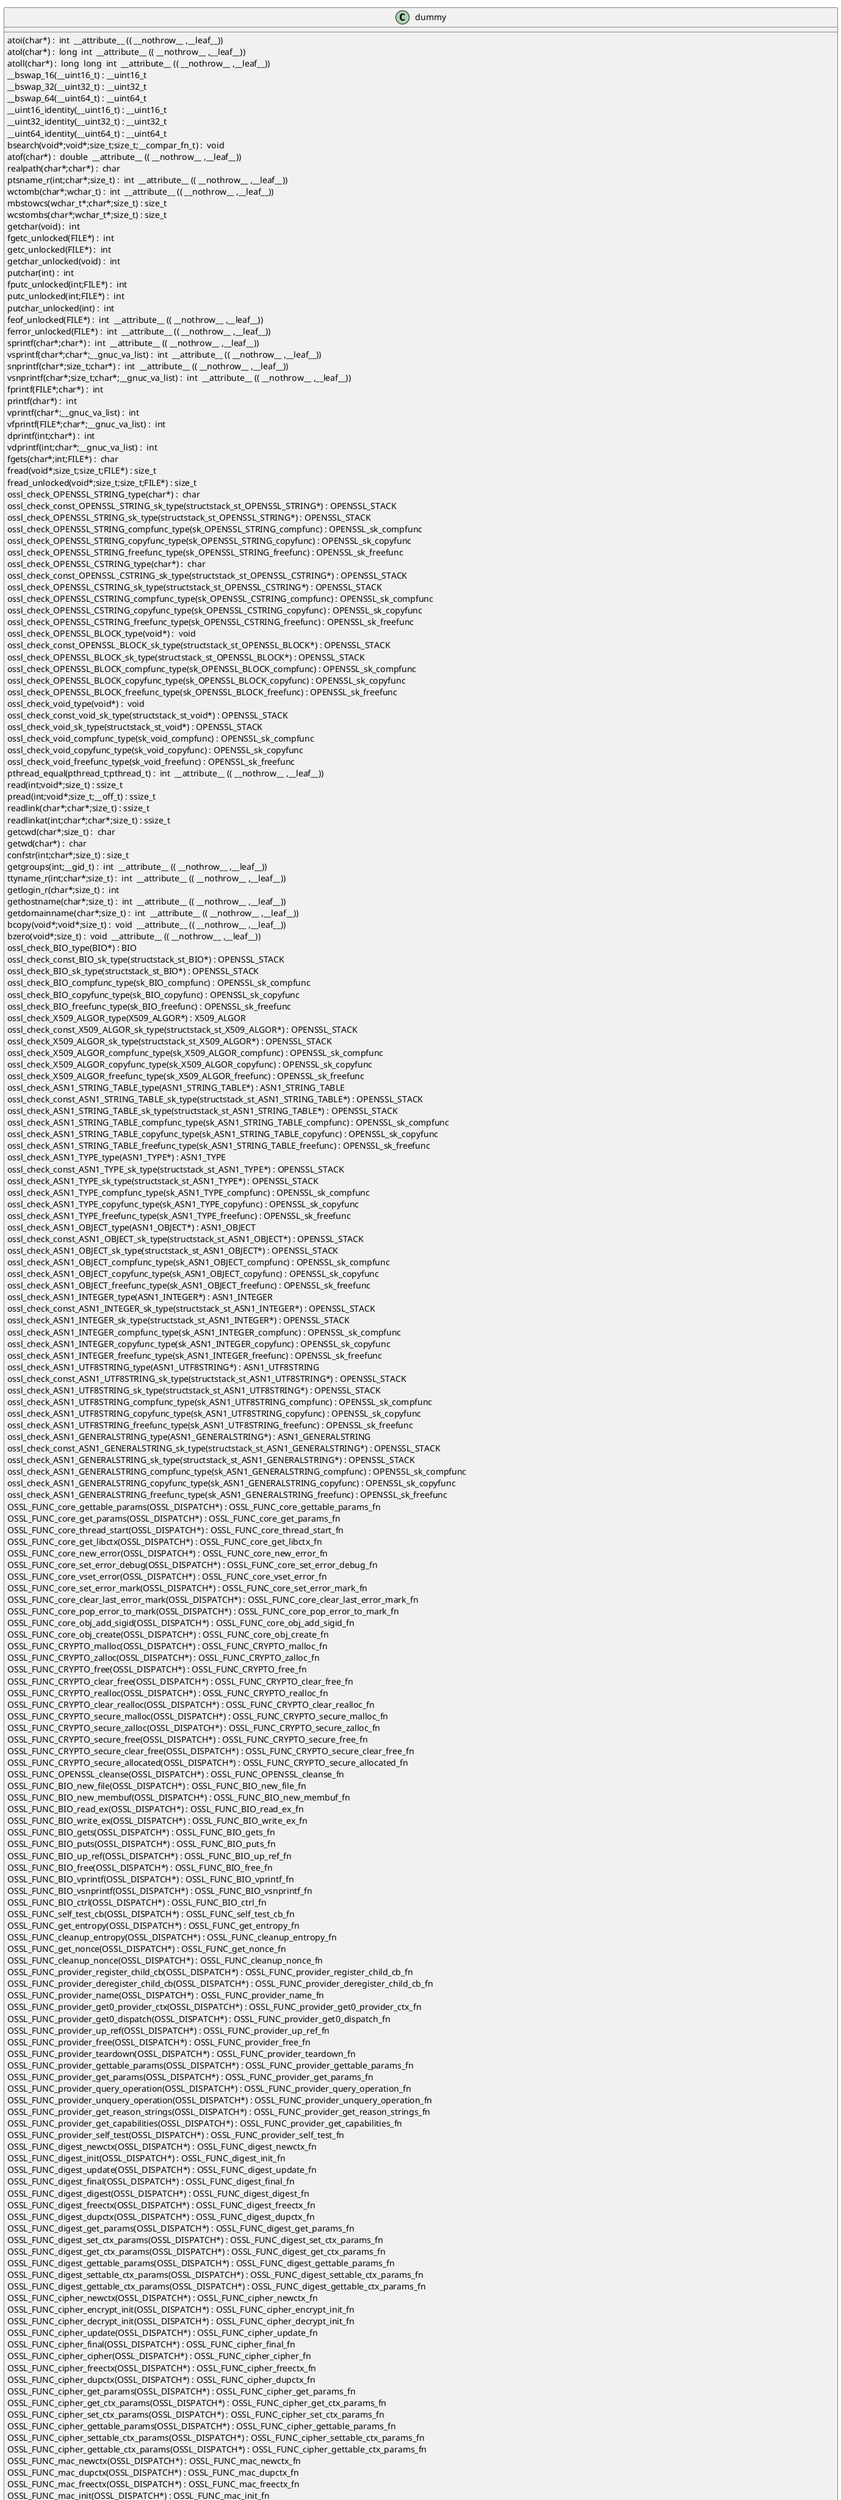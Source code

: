 @startuml
!pragma layout smetana
class dummy {
atoi(char*) :  int  __attribute__ (( __nothrow__ ,__leaf__)) [[[./../../.././qc/crypto/ts/ts_rsp_sign.c.html#501]]]
atol(char*) :  long  int  __attribute__ (( __nothrow__ ,__leaf__)) [[[./../../.././qc/crypto/ts/ts_rsp_sign.c.html#506]]]
atoll(char*) :  long  long  int  __attribute__ (( __nothrow__ ,__leaf__)) [[[./../../.././qc/crypto/ts/ts_rsp_sign.c.html#513]]]
__bswap_16(__uint16_t) : __uint16_t [[[./../../.././qc/crypto/ts/ts_rsp_sign.c.html#675]]]
__bswap_32(__uint32_t) : __uint32_t [[[./../../.././qc/crypto/ts/ts_rsp_sign.c.html#690]]]
__bswap_64(__uint64_t) : __uint64_t [[[./../../.././qc/crypto/ts/ts_rsp_sign.c.html#700]]]
__uint16_identity(__uint16_t) : __uint16_t [[[./../../.././qc/crypto/ts/ts_rsp_sign.c.html#712]]]
__uint32_identity(__uint32_t) : __uint32_t [[[./../../.././qc/crypto/ts/ts_rsp_sign.c.html#718]]]
__uint64_identity(__uint64_t) : __uint64_t [[[./../../.././qc/crypto/ts/ts_rsp_sign.c.html#724]]]
bsearch(void*;void*;size_t;size_t;__compar_fn_t) :  void  [[[./../../.././qc/crypto/ts/ts_rsp_sign.c.html#1392]]]
atof(char*) :  double  __attribute__ (( __nothrow__ ,__leaf__)) [[[./../../.././qc/crypto/ts/ts_rsp_sign.c.html#1]]]
realpath(char*;char*) :  char  [[[./../../.././qc/crypto/ts/ts_rsp_sign.c.html#1]]]
ptsname_r(int;char*;size_t) :  int  __attribute__ (( __nothrow__ ,__leaf__)) [[[./../../.././qc/crypto/ts/ts_rsp_sign.c.html#1]]]
wctomb(char*;wchar_t) :  int  __attribute__ (( __nothrow__ ,__leaf__)) [[[./../../.././qc/crypto/ts/ts_rsp_sign.c.html#1]]]
mbstowcs(wchar_t*;char*;size_t) : size_t [[[./../../.././qc/crypto/ts/ts_rsp_sign.c.html#1]]]
wcstombs(char*;wchar_t*;size_t) : size_t [[[./../../.././qc/crypto/ts/ts_rsp_sign.c.html#1]]]
getchar(void) :  int  [[[./../../.././qc/crypto/ts/ts_rsp_sign.c.html#1]]]
fgetc_unlocked(FILE*) :  int  [[[./../../.././qc/crypto/ts/ts_rsp_sign.c.html#1]]]
getc_unlocked(FILE*) :  int  [[[./../../.././qc/crypto/ts/ts_rsp_sign.c.html#1]]]
getchar_unlocked(void) :  int  [[[./../../.././qc/crypto/ts/ts_rsp_sign.c.html#1]]]
putchar(int) :  int  [[[./../../.././qc/crypto/ts/ts_rsp_sign.c.html#1]]]
fputc_unlocked(int;FILE*) :  int  [[[./../../.././qc/crypto/ts/ts_rsp_sign.c.html#1]]]
putc_unlocked(int;FILE*) :  int  [[[./../../.././qc/crypto/ts/ts_rsp_sign.c.html#1]]]
putchar_unlocked(int) :  int  [[[./../../.././qc/crypto/ts/ts_rsp_sign.c.html#1]]]
feof_unlocked(FILE*) :  int  __attribute__ (( __nothrow__ ,__leaf__)) [[[./../../.././qc/crypto/ts/ts_rsp_sign.c.html#1]]]
ferror_unlocked(FILE*) :  int  __attribute__ (( __nothrow__ ,__leaf__)) [[[./../../.././qc/crypto/ts/ts_rsp_sign.c.html#1]]]
sprintf(char*;char*) :  int  __attribute__ (( __nothrow__ ,__leaf__)) [[[./../../.././qc/crypto/ts/ts_rsp_sign.c.html#1]]]
vsprintf(char*;char*;__gnuc_va_list) :  int  __attribute__ (( __nothrow__ ,__leaf__)) [[[./../../.././qc/crypto/ts/ts_rsp_sign.c.html#1]]]
snprintf(char*;size_t;char*) :  int  __attribute__ (( __nothrow__ ,__leaf__)) [[[./../../.././qc/crypto/ts/ts_rsp_sign.c.html#1]]]
vsnprintf(char*;size_t;char*;__gnuc_va_list) :  int  __attribute__ (( __nothrow__ ,__leaf__)) [[[./../../.././qc/crypto/ts/ts_rsp_sign.c.html#1]]]
fprintf(FILE*;char*) :  int  [[[./../../.././qc/crypto/ts/ts_rsp_sign.c.html#1]]]
printf(char*) :  int  [[[./../../.././qc/crypto/ts/ts_rsp_sign.c.html#1]]]
vprintf(char*;__gnuc_va_list) :  int  [[[./../../.././qc/crypto/ts/ts_rsp_sign.c.html#1]]]
vfprintf(FILE*;char*;__gnuc_va_list) :  int  [[[./../../.././qc/crypto/ts/ts_rsp_sign.c.html#1]]]
dprintf(int;char*) :  int  [[[./../../.././qc/crypto/ts/ts_rsp_sign.c.html#1]]]
vdprintf(int;char*;__gnuc_va_list) :  int  [[[./../../.././qc/crypto/ts/ts_rsp_sign.c.html#1]]]
fgets(char*;int;FILE*) :  char  [[[./../../.././qc/crypto/ts/ts_rsp_sign.c.html#1]]]
fread(void*;size_t;size_t;FILE*) : size_t [[[./../../.././qc/crypto/ts/ts_rsp_sign.c.html#1]]]
fread_unlocked(void*;size_t;size_t;FILE*) : size_t [[[./../../.././qc/crypto/ts/ts_rsp_sign.c.html#1]]]
ossl_check_OPENSSL_STRING_type(char*) :  char  [[[./../../.././qc/crypto/ts/ts_rsp_sign.c.html#1]]]
ossl_check_const_OPENSSL_STRING_sk_type(structstack_st_OPENSSL_STRING*) : OPENSSL_STACK [[[./../../.././qc/crypto/ts/ts_rsp_sign.c.html#1]]]
ossl_check_OPENSSL_STRING_sk_type(structstack_st_OPENSSL_STRING*) : OPENSSL_STACK [[[./../../.././qc/crypto/ts/ts_rsp_sign.c.html#1]]]
ossl_check_OPENSSL_STRING_compfunc_type(sk_OPENSSL_STRING_compfunc) : OPENSSL_sk_compfunc [[[./../../.././qc/crypto/ts/ts_rsp_sign.c.html#1]]]
ossl_check_OPENSSL_STRING_copyfunc_type(sk_OPENSSL_STRING_copyfunc) : OPENSSL_sk_copyfunc [[[./../../.././qc/crypto/ts/ts_rsp_sign.c.html#1]]]
ossl_check_OPENSSL_STRING_freefunc_type(sk_OPENSSL_STRING_freefunc) : OPENSSL_sk_freefunc [[[./../../.././qc/crypto/ts/ts_rsp_sign.c.html#1]]]
ossl_check_OPENSSL_CSTRING_type(char*) :  char  [[[./../../.././qc/crypto/ts/ts_rsp_sign.c.html#1]]]
ossl_check_const_OPENSSL_CSTRING_sk_type(structstack_st_OPENSSL_CSTRING*) : OPENSSL_STACK [[[./../../.././qc/crypto/ts/ts_rsp_sign.c.html#1]]]
ossl_check_OPENSSL_CSTRING_sk_type(structstack_st_OPENSSL_CSTRING*) : OPENSSL_STACK [[[./../../.././qc/crypto/ts/ts_rsp_sign.c.html#1]]]
ossl_check_OPENSSL_CSTRING_compfunc_type(sk_OPENSSL_CSTRING_compfunc) : OPENSSL_sk_compfunc [[[./../../.././qc/crypto/ts/ts_rsp_sign.c.html#1]]]
ossl_check_OPENSSL_CSTRING_copyfunc_type(sk_OPENSSL_CSTRING_copyfunc) : OPENSSL_sk_copyfunc [[[./../../.././qc/crypto/ts/ts_rsp_sign.c.html#1]]]
ossl_check_OPENSSL_CSTRING_freefunc_type(sk_OPENSSL_CSTRING_freefunc) : OPENSSL_sk_freefunc [[[./../../.././qc/crypto/ts/ts_rsp_sign.c.html#1]]]
ossl_check_OPENSSL_BLOCK_type(void*) :  void  [[[./../../.././qc/crypto/ts/ts_rsp_sign.c.html#1]]]
ossl_check_const_OPENSSL_BLOCK_sk_type(structstack_st_OPENSSL_BLOCK*) : OPENSSL_STACK [[[./../../.././qc/crypto/ts/ts_rsp_sign.c.html#1]]]
ossl_check_OPENSSL_BLOCK_sk_type(structstack_st_OPENSSL_BLOCK*) : OPENSSL_STACK [[[./../../.././qc/crypto/ts/ts_rsp_sign.c.html#1]]]
ossl_check_OPENSSL_BLOCK_compfunc_type(sk_OPENSSL_BLOCK_compfunc) : OPENSSL_sk_compfunc [[[./../../.././qc/crypto/ts/ts_rsp_sign.c.html#1]]]
ossl_check_OPENSSL_BLOCK_copyfunc_type(sk_OPENSSL_BLOCK_copyfunc) : OPENSSL_sk_copyfunc [[[./../../.././qc/crypto/ts/ts_rsp_sign.c.html#1]]]
ossl_check_OPENSSL_BLOCK_freefunc_type(sk_OPENSSL_BLOCK_freefunc) : OPENSSL_sk_freefunc [[[./../../.././qc/crypto/ts/ts_rsp_sign.c.html#1]]]
ossl_check_void_type(void*) :  void  [[[./../../.././qc/crypto/ts/ts_rsp_sign.c.html#1]]]
ossl_check_const_void_sk_type(structstack_st_void*) : OPENSSL_STACK [[[./../../.././qc/crypto/ts/ts_rsp_sign.c.html#1]]]
ossl_check_void_sk_type(structstack_st_void*) : OPENSSL_STACK [[[./../../.././qc/crypto/ts/ts_rsp_sign.c.html#1]]]
ossl_check_void_compfunc_type(sk_void_compfunc) : OPENSSL_sk_compfunc [[[./../../.././qc/crypto/ts/ts_rsp_sign.c.html#1]]]
ossl_check_void_copyfunc_type(sk_void_copyfunc) : OPENSSL_sk_copyfunc [[[./../../.././qc/crypto/ts/ts_rsp_sign.c.html#1]]]
ossl_check_void_freefunc_type(sk_void_freefunc) : OPENSSL_sk_freefunc [[[./../../.././qc/crypto/ts/ts_rsp_sign.c.html#1]]]
pthread_equal(pthread_t;pthread_t) :  int  __attribute__ (( __nothrow__ ,__leaf__)) [[[./../../.././qc/crypto/ts/ts_rsp_sign.c.html#1]]]
read(int;void*;size_t) : ssize_t [[[./../../.././qc/crypto/ts/ts_rsp_sign.c.html#1]]]
pread(int;void*;size_t;__off_t) : ssize_t [[[./../../.././qc/crypto/ts/ts_rsp_sign.c.html#1]]]
readlink(char*;char*;size_t) : ssize_t [[[./../../.././qc/crypto/ts/ts_rsp_sign.c.html#1]]]
readlinkat(int;char*;char*;size_t) : ssize_t [[[./../../.././qc/crypto/ts/ts_rsp_sign.c.html#1]]]
getcwd(char*;size_t) :  char  [[[./../../.././qc/crypto/ts/ts_rsp_sign.c.html#1]]]
getwd(char*) :  char  [[[./../../.././qc/crypto/ts/ts_rsp_sign.c.html#1]]]
confstr(int;char*;size_t) : size_t [[[./../../.././qc/crypto/ts/ts_rsp_sign.c.html#1]]]
getgroups(int;__gid_t) :  int  __attribute__ (( __nothrow__ ,__leaf__)) [[[./../../.././qc/crypto/ts/ts_rsp_sign.c.html#1]]]
ttyname_r(int;char*;size_t) :  int  __attribute__ (( __nothrow__ ,__leaf__)) [[[./../../.././qc/crypto/ts/ts_rsp_sign.c.html#1]]]
getlogin_r(char*;size_t) :  int  [[[./../../.././qc/crypto/ts/ts_rsp_sign.c.html#1]]]
gethostname(char*;size_t) :  int  __attribute__ (( __nothrow__ ,__leaf__)) [[[./../../.././qc/crypto/ts/ts_rsp_sign.c.html#1]]]
getdomainname(char*;size_t) :  int  __attribute__ (( __nothrow__ ,__leaf__)) [[[./../../.././qc/crypto/ts/ts_rsp_sign.c.html#1]]]
bcopy(void*;void*;size_t) :  void  __attribute__ (( __nothrow__ ,__leaf__)) [[[./../../.././qc/crypto/ts/ts_rsp_sign.c.html#1]]]
bzero(void*;size_t) :  void  __attribute__ (( __nothrow__ ,__leaf__)) [[[./../../.././qc/crypto/ts/ts_rsp_sign.c.html#1]]]
ossl_check_BIO_type(BIO*) : BIO [[[./../../.././qc/crypto/ts/ts_rsp_sign.c.html#1]]]
ossl_check_const_BIO_sk_type(structstack_st_BIO*) : OPENSSL_STACK [[[./../../.././qc/crypto/ts/ts_rsp_sign.c.html#1]]]
ossl_check_BIO_sk_type(structstack_st_BIO*) : OPENSSL_STACK [[[./../../.././qc/crypto/ts/ts_rsp_sign.c.html#1]]]
ossl_check_BIO_compfunc_type(sk_BIO_compfunc) : OPENSSL_sk_compfunc [[[./../../.././qc/crypto/ts/ts_rsp_sign.c.html#1]]]
ossl_check_BIO_copyfunc_type(sk_BIO_copyfunc) : OPENSSL_sk_copyfunc [[[./../../.././qc/crypto/ts/ts_rsp_sign.c.html#1]]]
ossl_check_BIO_freefunc_type(sk_BIO_freefunc) : OPENSSL_sk_freefunc [[[./../../.././qc/crypto/ts/ts_rsp_sign.c.html#1]]]
ossl_check_X509_ALGOR_type(X509_ALGOR*) : X509_ALGOR [[[./../../.././qc/crypto/ts/ts_rsp_sign.c.html#1]]]
ossl_check_const_X509_ALGOR_sk_type(structstack_st_X509_ALGOR*) : OPENSSL_STACK [[[./../../.././qc/crypto/ts/ts_rsp_sign.c.html#1]]]
ossl_check_X509_ALGOR_sk_type(structstack_st_X509_ALGOR*) : OPENSSL_STACK [[[./../../.././qc/crypto/ts/ts_rsp_sign.c.html#1]]]
ossl_check_X509_ALGOR_compfunc_type(sk_X509_ALGOR_compfunc) : OPENSSL_sk_compfunc [[[./../../.././qc/crypto/ts/ts_rsp_sign.c.html#1]]]
ossl_check_X509_ALGOR_copyfunc_type(sk_X509_ALGOR_copyfunc) : OPENSSL_sk_copyfunc [[[./../../.././qc/crypto/ts/ts_rsp_sign.c.html#1]]]
ossl_check_X509_ALGOR_freefunc_type(sk_X509_ALGOR_freefunc) : OPENSSL_sk_freefunc [[[./../../.././qc/crypto/ts/ts_rsp_sign.c.html#1]]]
ossl_check_ASN1_STRING_TABLE_type(ASN1_STRING_TABLE*) : ASN1_STRING_TABLE [[[./../../.././qc/crypto/ts/ts_rsp_sign.c.html#1]]]
ossl_check_const_ASN1_STRING_TABLE_sk_type(structstack_st_ASN1_STRING_TABLE*) : OPENSSL_STACK [[[./../../.././qc/crypto/ts/ts_rsp_sign.c.html#1]]]
ossl_check_ASN1_STRING_TABLE_sk_type(structstack_st_ASN1_STRING_TABLE*) : OPENSSL_STACK [[[./../../.././qc/crypto/ts/ts_rsp_sign.c.html#1]]]
ossl_check_ASN1_STRING_TABLE_compfunc_type(sk_ASN1_STRING_TABLE_compfunc) : OPENSSL_sk_compfunc [[[./../../.././qc/crypto/ts/ts_rsp_sign.c.html#1]]]
ossl_check_ASN1_STRING_TABLE_copyfunc_type(sk_ASN1_STRING_TABLE_copyfunc) : OPENSSL_sk_copyfunc [[[./../../.././qc/crypto/ts/ts_rsp_sign.c.html#1]]]
ossl_check_ASN1_STRING_TABLE_freefunc_type(sk_ASN1_STRING_TABLE_freefunc) : OPENSSL_sk_freefunc [[[./../../.././qc/crypto/ts/ts_rsp_sign.c.html#1]]]
ossl_check_ASN1_TYPE_type(ASN1_TYPE*) : ASN1_TYPE [[[./../../.././qc/crypto/ts/ts_rsp_sign.c.html#1]]]
ossl_check_const_ASN1_TYPE_sk_type(structstack_st_ASN1_TYPE*) : OPENSSL_STACK [[[./../../.././qc/crypto/ts/ts_rsp_sign.c.html#1]]]
ossl_check_ASN1_TYPE_sk_type(structstack_st_ASN1_TYPE*) : OPENSSL_STACK [[[./../../.././qc/crypto/ts/ts_rsp_sign.c.html#1]]]
ossl_check_ASN1_TYPE_compfunc_type(sk_ASN1_TYPE_compfunc) : OPENSSL_sk_compfunc [[[./../../.././qc/crypto/ts/ts_rsp_sign.c.html#1]]]
ossl_check_ASN1_TYPE_copyfunc_type(sk_ASN1_TYPE_copyfunc) : OPENSSL_sk_copyfunc [[[./../../.././qc/crypto/ts/ts_rsp_sign.c.html#1]]]
ossl_check_ASN1_TYPE_freefunc_type(sk_ASN1_TYPE_freefunc) : OPENSSL_sk_freefunc [[[./../../.././qc/crypto/ts/ts_rsp_sign.c.html#1]]]
ossl_check_ASN1_OBJECT_type(ASN1_OBJECT*) : ASN1_OBJECT [[[./../../.././qc/crypto/ts/ts_rsp_sign.c.html#1]]]
ossl_check_const_ASN1_OBJECT_sk_type(structstack_st_ASN1_OBJECT*) : OPENSSL_STACK [[[./../../.././qc/crypto/ts/ts_rsp_sign.c.html#1]]]
ossl_check_ASN1_OBJECT_sk_type(structstack_st_ASN1_OBJECT*) : OPENSSL_STACK [[[./../../.././qc/crypto/ts/ts_rsp_sign.c.html#1]]]
ossl_check_ASN1_OBJECT_compfunc_type(sk_ASN1_OBJECT_compfunc) : OPENSSL_sk_compfunc [[[./../../.././qc/crypto/ts/ts_rsp_sign.c.html#1]]]
ossl_check_ASN1_OBJECT_copyfunc_type(sk_ASN1_OBJECT_copyfunc) : OPENSSL_sk_copyfunc [[[./../../.././qc/crypto/ts/ts_rsp_sign.c.html#1]]]
ossl_check_ASN1_OBJECT_freefunc_type(sk_ASN1_OBJECT_freefunc) : OPENSSL_sk_freefunc [[[./../../.././qc/crypto/ts/ts_rsp_sign.c.html#1]]]
ossl_check_ASN1_INTEGER_type(ASN1_INTEGER*) : ASN1_INTEGER [[[./../../.././qc/crypto/ts/ts_rsp_sign.c.html#1]]]
ossl_check_const_ASN1_INTEGER_sk_type(structstack_st_ASN1_INTEGER*) : OPENSSL_STACK [[[./../../.././qc/crypto/ts/ts_rsp_sign.c.html#1]]]
ossl_check_ASN1_INTEGER_sk_type(structstack_st_ASN1_INTEGER*) : OPENSSL_STACK [[[./../../.././qc/crypto/ts/ts_rsp_sign.c.html#1]]]
ossl_check_ASN1_INTEGER_compfunc_type(sk_ASN1_INTEGER_compfunc) : OPENSSL_sk_compfunc [[[./../../.././qc/crypto/ts/ts_rsp_sign.c.html#1]]]
ossl_check_ASN1_INTEGER_copyfunc_type(sk_ASN1_INTEGER_copyfunc) : OPENSSL_sk_copyfunc [[[./../../.././qc/crypto/ts/ts_rsp_sign.c.html#1]]]
ossl_check_ASN1_INTEGER_freefunc_type(sk_ASN1_INTEGER_freefunc) : OPENSSL_sk_freefunc [[[./../../.././qc/crypto/ts/ts_rsp_sign.c.html#1]]]
ossl_check_ASN1_UTF8STRING_type(ASN1_UTF8STRING*) : ASN1_UTF8STRING [[[./../../.././qc/crypto/ts/ts_rsp_sign.c.html#1]]]
ossl_check_const_ASN1_UTF8STRING_sk_type(structstack_st_ASN1_UTF8STRING*) : OPENSSL_STACK [[[./../../.././qc/crypto/ts/ts_rsp_sign.c.html#1]]]
ossl_check_ASN1_UTF8STRING_sk_type(structstack_st_ASN1_UTF8STRING*) : OPENSSL_STACK [[[./../../.././qc/crypto/ts/ts_rsp_sign.c.html#1]]]
ossl_check_ASN1_UTF8STRING_compfunc_type(sk_ASN1_UTF8STRING_compfunc) : OPENSSL_sk_compfunc [[[./../../.././qc/crypto/ts/ts_rsp_sign.c.html#1]]]
ossl_check_ASN1_UTF8STRING_copyfunc_type(sk_ASN1_UTF8STRING_copyfunc) : OPENSSL_sk_copyfunc [[[./../../.././qc/crypto/ts/ts_rsp_sign.c.html#1]]]
ossl_check_ASN1_UTF8STRING_freefunc_type(sk_ASN1_UTF8STRING_freefunc) : OPENSSL_sk_freefunc [[[./../../.././qc/crypto/ts/ts_rsp_sign.c.html#1]]]
ossl_check_ASN1_GENERALSTRING_type(ASN1_GENERALSTRING*) : ASN1_GENERALSTRING [[[./../../.././qc/crypto/ts/ts_rsp_sign.c.html#1]]]
ossl_check_const_ASN1_GENERALSTRING_sk_type(structstack_st_ASN1_GENERALSTRING*) : OPENSSL_STACK [[[./../../.././qc/crypto/ts/ts_rsp_sign.c.html#1]]]
ossl_check_ASN1_GENERALSTRING_sk_type(structstack_st_ASN1_GENERALSTRING*) : OPENSSL_STACK [[[./../../.././qc/crypto/ts/ts_rsp_sign.c.html#1]]]
ossl_check_ASN1_GENERALSTRING_compfunc_type(sk_ASN1_GENERALSTRING_compfunc) : OPENSSL_sk_compfunc [[[./../../.././qc/crypto/ts/ts_rsp_sign.c.html#1]]]
ossl_check_ASN1_GENERALSTRING_copyfunc_type(sk_ASN1_GENERALSTRING_copyfunc) : OPENSSL_sk_copyfunc [[[./../../.././qc/crypto/ts/ts_rsp_sign.c.html#1]]]
ossl_check_ASN1_GENERALSTRING_freefunc_type(sk_ASN1_GENERALSTRING_freefunc) : OPENSSL_sk_freefunc [[[./../../.././qc/crypto/ts/ts_rsp_sign.c.html#1]]]
OSSL_FUNC_core_gettable_params(OSSL_DISPATCH*) : OSSL_FUNC_core_gettable_params_fn [[[./../../.././qc/crypto/ts/ts_rsp_sign.c.html#1]]]
OSSL_FUNC_core_get_params(OSSL_DISPATCH*) : OSSL_FUNC_core_get_params_fn [[[./../../.././qc/crypto/ts/ts_rsp_sign.c.html#1]]]
OSSL_FUNC_core_thread_start(OSSL_DISPATCH*) : OSSL_FUNC_core_thread_start_fn [[[./../../.././qc/crypto/ts/ts_rsp_sign.c.html#1]]]
OSSL_FUNC_core_get_libctx(OSSL_DISPATCH*) : OSSL_FUNC_core_get_libctx_fn [[[./../../.././qc/crypto/ts/ts_rsp_sign.c.html#1]]]
OSSL_FUNC_core_new_error(OSSL_DISPATCH*) : OSSL_FUNC_core_new_error_fn [[[./../../.././qc/crypto/ts/ts_rsp_sign.c.html#1]]]
OSSL_FUNC_core_set_error_debug(OSSL_DISPATCH*) : OSSL_FUNC_core_set_error_debug_fn [[[./../../.././qc/crypto/ts/ts_rsp_sign.c.html#1]]]
OSSL_FUNC_core_vset_error(OSSL_DISPATCH*) : OSSL_FUNC_core_vset_error_fn [[[./../../.././qc/crypto/ts/ts_rsp_sign.c.html#1]]]
OSSL_FUNC_core_set_error_mark(OSSL_DISPATCH*) : OSSL_FUNC_core_set_error_mark_fn [[[./../../.././qc/crypto/ts/ts_rsp_sign.c.html#1]]]
OSSL_FUNC_core_clear_last_error_mark(OSSL_DISPATCH*) : OSSL_FUNC_core_clear_last_error_mark_fn [[[./../../.././qc/crypto/ts/ts_rsp_sign.c.html#1]]]
OSSL_FUNC_core_pop_error_to_mark(OSSL_DISPATCH*) : OSSL_FUNC_core_pop_error_to_mark_fn [[[./../../.././qc/crypto/ts/ts_rsp_sign.c.html#1]]]
OSSL_FUNC_core_obj_add_sigid(OSSL_DISPATCH*) : OSSL_FUNC_core_obj_add_sigid_fn [[[./../../.././qc/crypto/ts/ts_rsp_sign.c.html#1]]]
OSSL_FUNC_core_obj_create(OSSL_DISPATCH*) : OSSL_FUNC_core_obj_create_fn [[[./../../.././qc/crypto/ts/ts_rsp_sign.c.html#1]]]
OSSL_FUNC_CRYPTO_malloc(OSSL_DISPATCH*) : OSSL_FUNC_CRYPTO_malloc_fn [[[./../../.././qc/crypto/ts/ts_rsp_sign.c.html#1]]]
OSSL_FUNC_CRYPTO_zalloc(OSSL_DISPATCH*) : OSSL_FUNC_CRYPTO_zalloc_fn [[[./../../.././qc/crypto/ts/ts_rsp_sign.c.html#1]]]
OSSL_FUNC_CRYPTO_free(OSSL_DISPATCH*) : OSSL_FUNC_CRYPTO_free_fn [[[./../../.././qc/crypto/ts/ts_rsp_sign.c.html#1]]]
OSSL_FUNC_CRYPTO_clear_free(OSSL_DISPATCH*) : OSSL_FUNC_CRYPTO_clear_free_fn [[[./../../.././qc/crypto/ts/ts_rsp_sign.c.html#1]]]
OSSL_FUNC_CRYPTO_realloc(OSSL_DISPATCH*) : OSSL_FUNC_CRYPTO_realloc_fn [[[./../../.././qc/crypto/ts/ts_rsp_sign.c.html#1]]]
OSSL_FUNC_CRYPTO_clear_realloc(OSSL_DISPATCH*) : OSSL_FUNC_CRYPTO_clear_realloc_fn [[[./../../.././qc/crypto/ts/ts_rsp_sign.c.html#1]]]
OSSL_FUNC_CRYPTO_secure_malloc(OSSL_DISPATCH*) : OSSL_FUNC_CRYPTO_secure_malloc_fn [[[./../../.././qc/crypto/ts/ts_rsp_sign.c.html#1]]]
OSSL_FUNC_CRYPTO_secure_zalloc(OSSL_DISPATCH*) : OSSL_FUNC_CRYPTO_secure_zalloc_fn [[[./../../.././qc/crypto/ts/ts_rsp_sign.c.html#1]]]
OSSL_FUNC_CRYPTO_secure_free(OSSL_DISPATCH*) : OSSL_FUNC_CRYPTO_secure_free_fn [[[./../../.././qc/crypto/ts/ts_rsp_sign.c.html#1]]]
OSSL_FUNC_CRYPTO_secure_clear_free(OSSL_DISPATCH*) : OSSL_FUNC_CRYPTO_secure_clear_free_fn [[[./../../.././qc/crypto/ts/ts_rsp_sign.c.html#1]]]
OSSL_FUNC_CRYPTO_secure_allocated(OSSL_DISPATCH*) : OSSL_FUNC_CRYPTO_secure_allocated_fn [[[./../../.././qc/crypto/ts/ts_rsp_sign.c.html#1]]]
OSSL_FUNC_OPENSSL_cleanse(OSSL_DISPATCH*) : OSSL_FUNC_OPENSSL_cleanse_fn [[[./../../.././qc/crypto/ts/ts_rsp_sign.c.html#1]]]
OSSL_FUNC_BIO_new_file(OSSL_DISPATCH*) : OSSL_FUNC_BIO_new_file_fn [[[./../../.././qc/crypto/ts/ts_rsp_sign.c.html#1]]]
OSSL_FUNC_BIO_new_membuf(OSSL_DISPATCH*) : OSSL_FUNC_BIO_new_membuf_fn [[[./../../.././qc/crypto/ts/ts_rsp_sign.c.html#1]]]
OSSL_FUNC_BIO_read_ex(OSSL_DISPATCH*) : OSSL_FUNC_BIO_read_ex_fn [[[./../../.././qc/crypto/ts/ts_rsp_sign.c.html#1]]]
OSSL_FUNC_BIO_write_ex(OSSL_DISPATCH*) : OSSL_FUNC_BIO_write_ex_fn [[[./../../.././qc/crypto/ts/ts_rsp_sign.c.html#1]]]
OSSL_FUNC_BIO_gets(OSSL_DISPATCH*) : OSSL_FUNC_BIO_gets_fn [[[./../../.././qc/crypto/ts/ts_rsp_sign.c.html#1]]]
OSSL_FUNC_BIO_puts(OSSL_DISPATCH*) : OSSL_FUNC_BIO_puts_fn [[[./../../.././qc/crypto/ts/ts_rsp_sign.c.html#1]]]
OSSL_FUNC_BIO_up_ref(OSSL_DISPATCH*) : OSSL_FUNC_BIO_up_ref_fn [[[./../../.././qc/crypto/ts/ts_rsp_sign.c.html#1]]]
OSSL_FUNC_BIO_free(OSSL_DISPATCH*) : OSSL_FUNC_BIO_free_fn [[[./../../.././qc/crypto/ts/ts_rsp_sign.c.html#1]]]
OSSL_FUNC_BIO_vprintf(OSSL_DISPATCH*) : OSSL_FUNC_BIO_vprintf_fn [[[./../../.././qc/crypto/ts/ts_rsp_sign.c.html#1]]]
OSSL_FUNC_BIO_vsnprintf(OSSL_DISPATCH*) : OSSL_FUNC_BIO_vsnprintf_fn [[[./../../.././qc/crypto/ts/ts_rsp_sign.c.html#1]]]
OSSL_FUNC_BIO_ctrl(OSSL_DISPATCH*) : OSSL_FUNC_BIO_ctrl_fn [[[./../../.././qc/crypto/ts/ts_rsp_sign.c.html#1]]]
OSSL_FUNC_self_test_cb(OSSL_DISPATCH*) : OSSL_FUNC_self_test_cb_fn [[[./../../.././qc/crypto/ts/ts_rsp_sign.c.html#1]]]
OSSL_FUNC_get_entropy(OSSL_DISPATCH*) : OSSL_FUNC_get_entropy_fn [[[./../../.././qc/crypto/ts/ts_rsp_sign.c.html#1]]]
OSSL_FUNC_cleanup_entropy(OSSL_DISPATCH*) : OSSL_FUNC_cleanup_entropy_fn [[[./../../.././qc/crypto/ts/ts_rsp_sign.c.html#1]]]
OSSL_FUNC_get_nonce(OSSL_DISPATCH*) : OSSL_FUNC_get_nonce_fn [[[./../../.././qc/crypto/ts/ts_rsp_sign.c.html#1]]]
OSSL_FUNC_cleanup_nonce(OSSL_DISPATCH*) : OSSL_FUNC_cleanup_nonce_fn [[[./../../.././qc/crypto/ts/ts_rsp_sign.c.html#1]]]
OSSL_FUNC_provider_register_child_cb(OSSL_DISPATCH*) : OSSL_FUNC_provider_register_child_cb_fn [[[./../../.././qc/crypto/ts/ts_rsp_sign.c.html#1]]]
OSSL_FUNC_provider_deregister_child_cb(OSSL_DISPATCH*) : OSSL_FUNC_provider_deregister_child_cb_fn [[[./../../.././qc/crypto/ts/ts_rsp_sign.c.html#1]]]
OSSL_FUNC_provider_name(OSSL_DISPATCH*) : OSSL_FUNC_provider_name_fn [[[./../../.././qc/crypto/ts/ts_rsp_sign.c.html#1]]]
OSSL_FUNC_provider_get0_provider_ctx(OSSL_DISPATCH*) : OSSL_FUNC_provider_get0_provider_ctx_fn [[[./../../.././qc/crypto/ts/ts_rsp_sign.c.html#1]]]
OSSL_FUNC_provider_get0_dispatch(OSSL_DISPATCH*) : OSSL_FUNC_provider_get0_dispatch_fn [[[./../../.././qc/crypto/ts/ts_rsp_sign.c.html#1]]]
OSSL_FUNC_provider_up_ref(OSSL_DISPATCH*) : OSSL_FUNC_provider_up_ref_fn [[[./../../.././qc/crypto/ts/ts_rsp_sign.c.html#1]]]
OSSL_FUNC_provider_free(OSSL_DISPATCH*) : OSSL_FUNC_provider_free_fn [[[./../../.././qc/crypto/ts/ts_rsp_sign.c.html#1]]]
OSSL_FUNC_provider_teardown(OSSL_DISPATCH*) : OSSL_FUNC_provider_teardown_fn [[[./../../.././qc/crypto/ts/ts_rsp_sign.c.html#1]]]
OSSL_FUNC_provider_gettable_params(OSSL_DISPATCH*) : OSSL_FUNC_provider_gettable_params_fn [[[./../../.././qc/crypto/ts/ts_rsp_sign.c.html#1]]]
OSSL_FUNC_provider_get_params(OSSL_DISPATCH*) : OSSL_FUNC_provider_get_params_fn [[[./../../.././qc/crypto/ts/ts_rsp_sign.c.html#1]]]
OSSL_FUNC_provider_query_operation(OSSL_DISPATCH*) : OSSL_FUNC_provider_query_operation_fn [[[./../../.././qc/crypto/ts/ts_rsp_sign.c.html#1]]]
OSSL_FUNC_provider_unquery_operation(OSSL_DISPATCH*) : OSSL_FUNC_provider_unquery_operation_fn [[[./../../.././qc/crypto/ts/ts_rsp_sign.c.html#1]]]
OSSL_FUNC_provider_get_reason_strings(OSSL_DISPATCH*) : OSSL_FUNC_provider_get_reason_strings_fn [[[./../../.././qc/crypto/ts/ts_rsp_sign.c.html#1]]]
OSSL_FUNC_provider_get_capabilities(OSSL_DISPATCH*) : OSSL_FUNC_provider_get_capabilities_fn [[[./../../.././qc/crypto/ts/ts_rsp_sign.c.html#1]]]
OSSL_FUNC_provider_self_test(OSSL_DISPATCH*) : OSSL_FUNC_provider_self_test_fn [[[./../../.././qc/crypto/ts/ts_rsp_sign.c.html#1]]]
OSSL_FUNC_digest_newctx(OSSL_DISPATCH*) : OSSL_FUNC_digest_newctx_fn [[[./../../.././qc/crypto/ts/ts_rsp_sign.c.html#1]]]
OSSL_FUNC_digest_init(OSSL_DISPATCH*) : OSSL_FUNC_digest_init_fn [[[./../../.././qc/crypto/ts/ts_rsp_sign.c.html#1]]]
OSSL_FUNC_digest_update(OSSL_DISPATCH*) : OSSL_FUNC_digest_update_fn [[[./../../.././qc/crypto/ts/ts_rsp_sign.c.html#1]]]
OSSL_FUNC_digest_final(OSSL_DISPATCH*) : OSSL_FUNC_digest_final_fn [[[./../../.././qc/crypto/ts/ts_rsp_sign.c.html#1]]]
OSSL_FUNC_digest_digest(OSSL_DISPATCH*) : OSSL_FUNC_digest_digest_fn [[[./../../.././qc/crypto/ts/ts_rsp_sign.c.html#1]]]
OSSL_FUNC_digest_freectx(OSSL_DISPATCH*) : OSSL_FUNC_digest_freectx_fn [[[./../../.././qc/crypto/ts/ts_rsp_sign.c.html#1]]]
OSSL_FUNC_digest_dupctx(OSSL_DISPATCH*) : OSSL_FUNC_digest_dupctx_fn [[[./../../.././qc/crypto/ts/ts_rsp_sign.c.html#1]]]
OSSL_FUNC_digest_get_params(OSSL_DISPATCH*) : OSSL_FUNC_digest_get_params_fn [[[./../../.././qc/crypto/ts/ts_rsp_sign.c.html#1]]]
OSSL_FUNC_digest_set_ctx_params(OSSL_DISPATCH*) : OSSL_FUNC_digest_set_ctx_params_fn [[[./../../.././qc/crypto/ts/ts_rsp_sign.c.html#1]]]
OSSL_FUNC_digest_get_ctx_params(OSSL_DISPATCH*) : OSSL_FUNC_digest_get_ctx_params_fn [[[./../../.././qc/crypto/ts/ts_rsp_sign.c.html#1]]]
OSSL_FUNC_digest_gettable_params(OSSL_DISPATCH*) : OSSL_FUNC_digest_gettable_params_fn [[[./../../.././qc/crypto/ts/ts_rsp_sign.c.html#1]]]
OSSL_FUNC_digest_settable_ctx_params(OSSL_DISPATCH*) : OSSL_FUNC_digest_settable_ctx_params_fn [[[./../../.././qc/crypto/ts/ts_rsp_sign.c.html#1]]]
OSSL_FUNC_digest_gettable_ctx_params(OSSL_DISPATCH*) : OSSL_FUNC_digest_gettable_ctx_params_fn [[[./../../.././qc/crypto/ts/ts_rsp_sign.c.html#1]]]
OSSL_FUNC_cipher_newctx(OSSL_DISPATCH*) : OSSL_FUNC_cipher_newctx_fn [[[./../../.././qc/crypto/ts/ts_rsp_sign.c.html#1]]]
OSSL_FUNC_cipher_encrypt_init(OSSL_DISPATCH*) : OSSL_FUNC_cipher_encrypt_init_fn [[[./../../.././qc/crypto/ts/ts_rsp_sign.c.html#1]]]
OSSL_FUNC_cipher_decrypt_init(OSSL_DISPATCH*) : OSSL_FUNC_cipher_decrypt_init_fn [[[./../../.././qc/crypto/ts/ts_rsp_sign.c.html#1]]]
OSSL_FUNC_cipher_update(OSSL_DISPATCH*) : OSSL_FUNC_cipher_update_fn [[[./../../.././qc/crypto/ts/ts_rsp_sign.c.html#1]]]
OSSL_FUNC_cipher_final(OSSL_DISPATCH*) : OSSL_FUNC_cipher_final_fn [[[./../../.././qc/crypto/ts/ts_rsp_sign.c.html#1]]]
OSSL_FUNC_cipher_cipher(OSSL_DISPATCH*) : OSSL_FUNC_cipher_cipher_fn [[[./../../.././qc/crypto/ts/ts_rsp_sign.c.html#1]]]
OSSL_FUNC_cipher_freectx(OSSL_DISPATCH*) : OSSL_FUNC_cipher_freectx_fn [[[./../../.././qc/crypto/ts/ts_rsp_sign.c.html#1]]]
OSSL_FUNC_cipher_dupctx(OSSL_DISPATCH*) : OSSL_FUNC_cipher_dupctx_fn [[[./../../.././qc/crypto/ts/ts_rsp_sign.c.html#1]]]
OSSL_FUNC_cipher_get_params(OSSL_DISPATCH*) : OSSL_FUNC_cipher_get_params_fn [[[./../../.././qc/crypto/ts/ts_rsp_sign.c.html#1]]]
OSSL_FUNC_cipher_get_ctx_params(OSSL_DISPATCH*) : OSSL_FUNC_cipher_get_ctx_params_fn [[[./../../.././qc/crypto/ts/ts_rsp_sign.c.html#1]]]
OSSL_FUNC_cipher_set_ctx_params(OSSL_DISPATCH*) : OSSL_FUNC_cipher_set_ctx_params_fn [[[./../../.././qc/crypto/ts/ts_rsp_sign.c.html#1]]]
OSSL_FUNC_cipher_gettable_params(OSSL_DISPATCH*) : OSSL_FUNC_cipher_gettable_params_fn [[[./../../.././qc/crypto/ts/ts_rsp_sign.c.html#1]]]
OSSL_FUNC_cipher_settable_ctx_params(OSSL_DISPATCH*) : OSSL_FUNC_cipher_settable_ctx_params_fn [[[./../../.././qc/crypto/ts/ts_rsp_sign.c.html#1]]]
OSSL_FUNC_cipher_gettable_ctx_params(OSSL_DISPATCH*) : OSSL_FUNC_cipher_gettable_ctx_params_fn [[[./../../.././qc/crypto/ts/ts_rsp_sign.c.html#1]]]
OSSL_FUNC_mac_newctx(OSSL_DISPATCH*) : OSSL_FUNC_mac_newctx_fn [[[./../../.././qc/crypto/ts/ts_rsp_sign.c.html#1]]]
OSSL_FUNC_mac_dupctx(OSSL_DISPATCH*) : OSSL_FUNC_mac_dupctx_fn [[[./../../.././qc/crypto/ts/ts_rsp_sign.c.html#1]]]
OSSL_FUNC_mac_freectx(OSSL_DISPATCH*) : OSSL_FUNC_mac_freectx_fn [[[./../../.././qc/crypto/ts/ts_rsp_sign.c.html#1]]]
OSSL_FUNC_mac_init(OSSL_DISPATCH*) : OSSL_FUNC_mac_init_fn [[[./../../.././qc/crypto/ts/ts_rsp_sign.c.html#1]]]
OSSL_FUNC_mac_update(OSSL_DISPATCH*) : OSSL_FUNC_mac_update_fn [[[./../../.././qc/crypto/ts/ts_rsp_sign.c.html#1]]]
OSSL_FUNC_mac_final(OSSL_DISPATCH*) : OSSL_FUNC_mac_final_fn [[[./../../.././qc/crypto/ts/ts_rsp_sign.c.html#1]]]
OSSL_FUNC_mac_gettable_params(OSSL_DISPATCH*) : OSSL_FUNC_mac_gettable_params_fn [[[./../../.././qc/crypto/ts/ts_rsp_sign.c.html#1]]]
OSSL_FUNC_mac_gettable_ctx_params(OSSL_DISPATCH*) : OSSL_FUNC_mac_gettable_ctx_params_fn [[[./../../.././qc/crypto/ts/ts_rsp_sign.c.html#1]]]
OSSL_FUNC_mac_settable_ctx_params(OSSL_DISPATCH*) : OSSL_FUNC_mac_settable_ctx_params_fn [[[./../../.././qc/crypto/ts/ts_rsp_sign.c.html#1]]]
OSSL_FUNC_mac_get_params(OSSL_DISPATCH*) : OSSL_FUNC_mac_get_params_fn [[[./../../.././qc/crypto/ts/ts_rsp_sign.c.html#1]]]
OSSL_FUNC_mac_get_ctx_params(OSSL_DISPATCH*) : OSSL_FUNC_mac_get_ctx_params_fn [[[./../../.././qc/crypto/ts/ts_rsp_sign.c.html#1]]]
OSSL_FUNC_mac_set_ctx_params(OSSL_DISPATCH*) : OSSL_FUNC_mac_set_ctx_params_fn [[[./../../.././qc/crypto/ts/ts_rsp_sign.c.html#1]]]
OSSL_FUNC_kdf_newctx(OSSL_DISPATCH*) : OSSL_FUNC_kdf_newctx_fn [[[./../../.././qc/crypto/ts/ts_rsp_sign.c.html#1]]]
OSSL_FUNC_kdf_dupctx(OSSL_DISPATCH*) : OSSL_FUNC_kdf_dupctx_fn [[[./../../.././qc/crypto/ts/ts_rsp_sign.c.html#1]]]
OSSL_FUNC_kdf_freectx(OSSL_DISPATCH*) : OSSL_FUNC_kdf_freectx_fn [[[./../../.././qc/crypto/ts/ts_rsp_sign.c.html#1]]]
OSSL_FUNC_kdf_reset(OSSL_DISPATCH*) : OSSL_FUNC_kdf_reset_fn [[[./../../.././qc/crypto/ts/ts_rsp_sign.c.html#1]]]
OSSL_FUNC_kdf_derive(OSSL_DISPATCH*) : OSSL_FUNC_kdf_derive_fn [[[./../../.././qc/crypto/ts/ts_rsp_sign.c.html#1]]]
OSSL_FUNC_kdf_gettable_params(OSSL_DISPATCH*) : OSSL_FUNC_kdf_gettable_params_fn [[[./../../.././qc/crypto/ts/ts_rsp_sign.c.html#1]]]
OSSL_FUNC_kdf_gettable_ctx_params(OSSL_DISPATCH*) : OSSL_FUNC_kdf_gettable_ctx_params_fn [[[./../../.././qc/crypto/ts/ts_rsp_sign.c.html#1]]]
OSSL_FUNC_kdf_settable_ctx_params(OSSL_DISPATCH*) : OSSL_FUNC_kdf_settable_ctx_params_fn [[[./../../.././qc/crypto/ts/ts_rsp_sign.c.html#1]]]
OSSL_FUNC_kdf_get_params(OSSL_DISPATCH*) : OSSL_FUNC_kdf_get_params_fn [[[./../../.././qc/crypto/ts/ts_rsp_sign.c.html#1]]]
OSSL_FUNC_kdf_get_ctx_params(OSSL_DISPATCH*) : OSSL_FUNC_kdf_get_ctx_params_fn [[[./../../.././qc/crypto/ts/ts_rsp_sign.c.html#1]]]
OSSL_FUNC_kdf_set_ctx_params(OSSL_DISPATCH*) : OSSL_FUNC_kdf_set_ctx_params_fn [[[./../../.././qc/crypto/ts/ts_rsp_sign.c.html#1]]]
OSSL_FUNC_rand_newctx(OSSL_DISPATCH*) : OSSL_FUNC_rand_newctx_fn [[[./../../.././qc/crypto/ts/ts_rsp_sign.c.html#1]]]
OSSL_FUNC_rand_freectx(OSSL_DISPATCH*) : OSSL_FUNC_rand_freectx_fn [[[./../../.././qc/crypto/ts/ts_rsp_sign.c.html#1]]]
OSSL_FUNC_rand_instantiate(OSSL_DISPATCH*) : OSSL_FUNC_rand_instantiate_fn [[[./../../.././qc/crypto/ts/ts_rsp_sign.c.html#1]]]
OSSL_FUNC_rand_uninstantiate(OSSL_DISPATCH*) : OSSL_FUNC_rand_uninstantiate_fn [[[./../../.././qc/crypto/ts/ts_rsp_sign.c.html#1]]]
OSSL_FUNC_rand_generate(OSSL_DISPATCH*) : OSSL_FUNC_rand_generate_fn [[[./../../.././qc/crypto/ts/ts_rsp_sign.c.html#1]]]
OSSL_FUNC_rand_reseed(OSSL_DISPATCH*) : OSSL_FUNC_rand_reseed_fn [[[./../../.././qc/crypto/ts/ts_rsp_sign.c.html#1]]]
OSSL_FUNC_rand_nonce(OSSL_DISPATCH*) : OSSL_FUNC_rand_nonce_fn [[[./../../.././qc/crypto/ts/ts_rsp_sign.c.html#1]]]
OSSL_FUNC_rand_enable_locking(OSSL_DISPATCH*) : OSSL_FUNC_rand_enable_locking_fn [[[./../../.././qc/crypto/ts/ts_rsp_sign.c.html#1]]]
OSSL_FUNC_rand_lock(OSSL_DISPATCH*) : OSSL_FUNC_rand_lock_fn [[[./../../.././qc/crypto/ts/ts_rsp_sign.c.html#1]]]
OSSL_FUNC_rand_unlock(OSSL_DISPATCH*) : OSSL_FUNC_rand_unlock_fn [[[./../../.././qc/crypto/ts/ts_rsp_sign.c.html#1]]]
OSSL_FUNC_rand_gettable_params(OSSL_DISPATCH*) : OSSL_FUNC_rand_gettable_params_fn [[[./../../.././qc/crypto/ts/ts_rsp_sign.c.html#1]]]
OSSL_FUNC_rand_gettable_ctx_params(OSSL_DISPATCH*) : OSSL_FUNC_rand_gettable_ctx_params_fn [[[./../../.././qc/crypto/ts/ts_rsp_sign.c.html#1]]]
OSSL_FUNC_rand_settable_ctx_params(OSSL_DISPATCH*) : OSSL_FUNC_rand_settable_ctx_params_fn [[[./../../.././qc/crypto/ts/ts_rsp_sign.c.html#1]]]
OSSL_FUNC_rand_get_params(OSSL_DISPATCH*) : OSSL_FUNC_rand_get_params_fn [[[./../../.././qc/crypto/ts/ts_rsp_sign.c.html#1]]]
OSSL_FUNC_rand_get_ctx_params(OSSL_DISPATCH*) : OSSL_FUNC_rand_get_ctx_params_fn [[[./../../.././qc/crypto/ts/ts_rsp_sign.c.html#1]]]
OSSL_FUNC_rand_set_ctx_params(OSSL_DISPATCH*) : OSSL_FUNC_rand_set_ctx_params_fn [[[./../../.././qc/crypto/ts/ts_rsp_sign.c.html#1]]]
OSSL_FUNC_rand_set_callbacks(OSSL_DISPATCH*) : OSSL_FUNC_rand_set_callbacks_fn [[[./../../.././qc/crypto/ts/ts_rsp_sign.c.html#1]]]
OSSL_FUNC_rand_verify_zeroization(OSSL_DISPATCH*) : OSSL_FUNC_rand_verify_zeroization_fn [[[./../../.././qc/crypto/ts/ts_rsp_sign.c.html#1]]]
OSSL_FUNC_rand_get_seed(OSSL_DISPATCH*) : OSSL_FUNC_rand_get_seed_fn [[[./../../.././qc/crypto/ts/ts_rsp_sign.c.html#1]]]
OSSL_FUNC_rand_clear_seed(OSSL_DISPATCH*) : OSSL_FUNC_rand_clear_seed_fn [[[./../../.././qc/crypto/ts/ts_rsp_sign.c.html#1]]]
OSSL_FUNC_keymgmt_new(OSSL_DISPATCH*) : OSSL_FUNC_keymgmt_new_fn [[[./../../.././qc/crypto/ts/ts_rsp_sign.c.html#1]]]
OSSL_FUNC_keymgmt_gen_init(OSSL_DISPATCH*) : OSSL_FUNC_keymgmt_gen_init_fn [[[./../../.././qc/crypto/ts/ts_rsp_sign.c.html#1]]]
OSSL_FUNC_keymgmt_gen_set_template(OSSL_DISPATCH*) : OSSL_FUNC_keymgmt_gen_set_template_fn [[[./../../.././qc/crypto/ts/ts_rsp_sign.c.html#1]]]
OSSL_FUNC_keymgmt_gen_set_params(OSSL_DISPATCH*) : OSSL_FUNC_keymgmt_gen_set_params_fn [[[./../../.././qc/crypto/ts/ts_rsp_sign.c.html#1]]]
OSSL_FUNC_keymgmt_gen_settable_params(OSSL_DISPATCH*) : OSSL_FUNC_keymgmt_gen_settable_params_fn [[[./../../.././qc/crypto/ts/ts_rsp_sign.c.html#1]]]
OSSL_FUNC_keymgmt_gen(OSSL_DISPATCH*) : OSSL_FUNC_keymgmt_gen_fn [[[./../../.././qc/crypto/ts/ts_rsp_sign.c.html#1]]]
OSSL_FUNC_keymgmt_gen_cleanup(OSSL_DISPATCH*) : OSSL_FUNC_keymgmt_gen_cleanup_fn [[[./../../.././qc/crypto/ts/ts_rsp_sign.c.html#1]]]
OSSL_FUNC_keymgmt_load(OSSL_DISPATCH*) : OSSL_FUNC_keymgmt_load_fn [[[./../../.././qc/crypto/ts/ts_rsp_sign.c.html#1]]]
OSSL_FUNC_keymgmt_free(OSSL_DISPATCH*) : OSSL_FUNC_keymgmt_free_fn [[[./../../.././qc/crypto/ts/ts_rsp_sign.c.html#1]]]
OSSL_FUNC_keymgmt_get_params(OSSL_DISPATCH*) : OSSL_FUNC_keymgmt_get_params_fn [[[./../../.././qc/crypto/ts/ts_rsp_sign.c.html#1]]]
OSSL_FUNC_keymgmt_gettable_params(OSSL_DISPATCH*) : OSSL_FUNC_keymgmt_gettable_params_fn [[[./../../.././qc/crypto/ts/ts_rsp_sign.c.html#1]]]
OSSL_FUNC_keymgmt_set_params(OSSL_DISPATCH*) : OSSL_FUNC_keymgmt_set_params_fn [[[./../../.././qc/crypto/ts/ts_rsp_sign.c.html#1]]]
OSSL_FUNC_keymgmt_settable_params(OSSL_DISPATCH*) : OSSL_FUNC_keymgmt_settable_params_fn [[[./../../.././qc/crypto/ts/ts_rsp_sign.c.html#1]]]
OSSL_FUNC_keymgmt_query_operation_name(OSSL_DISPATCH*) : OSSL_FUNC_keymgmt_query_operation_name_fn [[[./../../.././qc/crypto/ts/ts_rsp_sign.c.html#1]]]
OSSL_FUNC_keymgmt_has(OSSL_DISPATCH*) : OSSL_FUNC_keymgmt_has_fn [[[./../../.././qc/crypto/ts/ts_rsp_sign.c.html#1]]]
OSSL_FUNC_keymgmt_validate(OSSL_DISPATCH*) : OSSL_FUNC_keymgmt_validate_fn [[[./../../.././qc/crypto/ts/ts_rsp_sign.c.html#1]]]
OSSL_FUNC_keymgmt_match(OSSL_DISPATCH*) : OSSL_FUNC_keymgmt_match_fn [[[./../../.././qc/crypto/ts/ts_rsp_sign.c.html#1]]]
OSSL_FUNC_keymgmt_import(OSSL_DISPATCH*) : OSSL_FUNC_keymgmt_import_fn [[[./../../.././qc/crypto/ts/ts_rsp_sign.c.html#1]]]
OSSL_FUNC_keymgmt_import_types(OSSL_DISPATCH*) : OSSL_FUNC_keymgmt_import_types_fn [[[./../../.././qc/crypto/ts/ts_rsp_sign.c.html#1]]]
OSSL_FUNC_keymgmt_export(OSSL_DISPATCH*) : OSSL_FUNC_keymgmt_export_fn [[[./../../.././qc/crypto/ts/ts_rsp_sign.c.html#1]]]
OSSL_FUNC_keymgmt_export_types(OSSL_DISPATCH*) : OSSL_FUNC_keymgmt_export_types_fn [[[./../../.././qc/crypto/ts/ts_rsp_sign.c.html#1]]]
OSSL_FUNC_keymgmt_dup(OSSL_DISPATCH*) : OSSL_FUNC_keymgmt_dup_fn [[[./../../.././qc/crypto/ts/ts_rsp_sign.c.html#1]]]
OSSL_FUNC_keyexch_newctx(OSSL_DISPATCH*) : OSSL_FUNC_keyexch_newctx_fn [[[./../../.././qc/crypto/ts/ts_rsp_sign.c.html#1]]]
OSSL_FUNC_keyexch_init(OSSL_DISPATCH*) : OSSL_FUNC_keyexch_init_fn [[[./../../.././qc/crypto/ts/ts_rsp_sign.c.html#1]]]
OSSL_FUNC_keyexch_derive(OSSL_DISPATCH*) : OSSL_FUNC_keyexch_derive_fn [[[./../../.././qc/crypto/ts/ts_rsp_sign.c.html#1]]]
OSSL_FUNC_keyexch_set_peer(OSSL_DISPATCH*) : OSSL_FUNC_keyexch_set_peer_fn [[[./../../.././qc/crypto/ts/ts_rsp_sign.c.html#1]]]
OSSL_FUNC_keyexch_freectx(OSSL_DISPATCH*) : OSSL_FUNC_keyexch_freectx_fn [[[./../../.././qc/crypto/ts/ts_rsp_sign.c.html#1]]]
OSSL_FUNC_keyexch_dupctx(OSSL_DISPATCH*) : OSSL_FUNC_keyexch_dupctx_fn [[[./../../.././qc/crypto/ts/ts_rsp_sign.c.html#1]]]
OSSL_FUNC_keyexch_set_ctx_params(OSSL_DISPATCH*) : OSSL_FUNC_keyexch_set_ctx_params_fn [[[./../../.././qc/crypto/ts/ts_rsp_sign.c.html#1]]]
OSSL_FUNC_keyexch_settable_ctx_params(OSSL_DISPATCH*) : OSSL_FUNC_keyexch_settable_ctx_params_fn [[[./../../.././qc/crypto/ts/ts_rsp_sign.c.html#1]]]
OSSL_FUNC_keyexch_get_ctx_params(OSSL_DISPATCH*) : OSSL_FUNC_keyexch_get_ctx_params_fn [[[./../../.././qc/crypto/ts/ts_rsp_sign.c.html#1]]]
OSSL_FUNC_keyexch_gettable_ctx_params(OSSL_DISPATCH*) : OSSL_FUNC_keyexch_gettable_ctx_params_fn [[[./../../.././qc/crypto/ts/ts_rsp_sign.c.html#1]]]
OSSL_FUNC_signature_newctx(OSSL_DISPATCH*) : OSSL_FUNC_signature_newctx_fn [[[./../../.././qc/crypto/ts/ts_rsp_sign.c.html#1]]]
OSSL_FUNC_signature_sign_init(OSSL_DISPATCH*) : OSSL_FUNC_signature_sign_init_fn [[[./../../.././qc/crypto/ts/ts_rsp_sign.c.html#1]]]
OSSL_FUNC_signature_sign(OSSL_DISPATCH*) : OSSL_FUNC_signature_sign_fn [[[./../../.././qc/crypto/ts/ts_rsp_sign.c.html#1]]]
OSSL_FUNC_signature_verify_init(OSSL_DISPATCH*) : OSSL_FUNC_signature_verify_init_fn [[[./../../.././qc/crypto/ts/ts_rsp_sign.c.html#1]]]
OSSL_FUNC_signature_verify(OSSL_DISPATCH*) : OSSL_FUNC_signature_verify_fn [[[./../../.././qc/crypto/ts/ts_rsp_sign.c.html#1]]]
OSSL_FUNC_signature_verify_recover_init(OSSL_DISPATCH*) : OSSL_FUNC_signature_verify_recover_init_fn [[[./../../.././qc/crypto/ts/ts_rsp_sign.c.html#1]]]
OSSL_FUNC_signature_verify_recover(OSSL_DISPATCH*) : OSSL_FUNC_signature_verify_recover_fn [[[./../../.././qc/crypto/ts/ts_rsp_sign.c.html#1]]]
OSSL_FUNC_signature_digest_sign_init(OSSL_DISPATCH*) : OSSL_FUNC_signature_digest_sign_init_fn [[[./../../.././qc/crypto/ts/ts_rsp_sign.c.html#1]]]
OSSL_FUNC_signature_digest_sign_update(OSSL_DISPATCH*) : OSSL_FUNC_signature_digest_sign_update_fn [[[./../../.././qc/crypto/ts/ts_rsp_sign.c.html#1]]]
OSSL_FUNC_signature_digest_sign_final(OSSL_DISPATCH*) : OSSL_FUNC_signature_digest_sign_final_fn [[[./../../.././qc/crypto/ts/ts_rsp_sign.c.html#1]]]
OSSL_FUNC_signature_digest_sign(OSSL_DISPATCH*) : OSSL_FUNC_signature_digest_sign_fn [[[./../../.././qc/crypto/ts/ts_rsp_sign.c.html#1]]]
OSSL_FUNC_signature_digest_verify_init(OSSL_DISPATCH*) : OSSL_FUNC_signature_digest_verify_init_fn [[[./../../.././qc/crypto/ts/ts_rsp_sign.c.html#1]]]
OSSL_FUNC_signature_digest_verify_update(OSSL_DISPATCH*) : OSSL_FUNC_signature_digest_verify_update_fn [[[./../../.././qc/crypto/ts/ts_rsp_sign.c.html#1]]]
OSSL_FUNC_signature_digest_verify_final(OSSL_DISPATCH*) : OSSL_FUNC_signature_digest_verify_final_fn [[[./../../.././qc/crypto/ts/ts_rsp_sign.c.html#1]]]
OSSL_FUNC_signature_digest_verify(OSSL_DISPATCH*) : OSSL_FUNC_signature_digest_verify_fn [[[./../../.././qc/crypto/ts/ts_rsp_sign.c.html#1]]]
OSSL_FUNC_signature_freectx(OSSL_DISPATCH*) : OSSL_FUNC_signature_freectx_fn [[[./../../.././qc/crypto/ts/ts_rsp_sign.c.html#1]]]
OSSL_FUNC_signature_dupctx(OSSL_DISPATCH*) : OSSL_FUNC_signature_dupctx_fn [[[./../../.././qc/crypto/ts/ts_rsp_sign.c.html#1]]]
OSSL_FUNC_signature_get_ctx_params(OSSL_DISPATCH*) : OSSL_FUNC_signature_get_ctx_params_fn [[[./../../.././qc/crypto/ts/ts_rsp_sign.c.html#1]]]
OSSL_FUNC_signature_gettable_ctx_params(OSSL_DISPATCH*) : OSSL_FUNC_signature_gettable_ctx_params_fn [[[./../../.././qc/crypto/ts/ts_rsp_sign.c.html#1]]]
OSSL_FUNC_signature_set_ctx_params(OSSL_DISPATCH*) : OSSL_FUNC_signature_set_ctx_params_fn [[[./../../.././qc/crypto/ts/ts_rsp_sign.c.html#1]]]
OSSL_FUNC_signature_settable_ctx_params(OSSL_DISPATCH*) : OSSL_FUNC_signature_settable_ctx_params_fn [[[./../../.././qc/crypto/ts/ts_rsp_sign.c.html#1]]]
OSSL_FUNC_signature_get_ctx_md_params(OSSL_DISPATCH*) : OSSL_FUNC_signature_get_ctx_md_params_fn [[[./../../.././qc/crypto/ts/ts_rsp_sign.c.html#1]]]
OSSL_FUNC_signature_gettable_ctx_md_params(OSSL_DISPATCH*) : OSSL_FUNC_signature_gettable_ctx_md_params_fn [[[./../../.././qc/crypto/ts/ts_rsp_sign.c.html#1]]]
OSSL_FUNC_signature_set_ctx_md_params(OSSL_DISPATCH*) : OSSL_FUNC_signature_set_ctx_md_params_fn [[[./../../.././qc/crypto/ts/ts_rsp_sign.c.html#1]]]
OSSL_FUNC_signature_settable_ctx_md_params(OSSL_DISPATCH*) : OSSL_FUNC_signature_settable_ctx_md_params_fn [[[./../../.././qc/crypto/ts/ts_rsp_sign.c.html#1]]]
OSSL_FUNC_asym_cipher_newctx(OSSL_DISPATCH*) : OSSL_FUNC_asym_cipher_newctx_fn [[[./../../.././qc/crypto/ts/ts_rsp_sign.c.html#1]]]
OSSL_FUNC_asym_cipher_encrypt_init(OSSL_DISPATCH*) : OSSL_FUNC_asym_cipher_encrypt_init_fn [[[./../../.././qc/crypto/ts/ts_rsp_sign.c.html#1]]]
OSSL_FUNC_asym_cipher_encrypt(OSSL_DISPATCH*) : OSSL_FUNC_asym_cipher_encrypt_fn [[[./../../.././qc/crypto/ts/ts_rsp_sign.c.html#1]]]
OSSL_FUNC_asym_cipher_decrypt_init(OSSL_DISPATCH*) : OSSL_FUNC_asym_cipher_decrypt_init_fn [[[./../../.././qc/crypto/ts/ts_rsp_sign.c.html#1]]]
OSSL_FUNC_asym_cipher_decrypt(OSSL_DISPATCH*) : OSSL_FUNC_asym_cipher_decrypt_fn [[[./../../.././qc/crypto/ts/ts_rsp_sign.c.html#1]]]
OSSL_FUNC_asym_cipher_freectx(OSSL_DISPATCH*) : OSSL_FUNC_asym_cipher_freectx_fn [[[./../../.././qc/crypto/ts/ts_rsp_sign.c.html#1]]]
OSSL_FUNC_asym_cipher_dupctx(OSSL_DISPATCH*) : OSSL_FUNC_asym_cipher_dupctx_fn [[[./../../.././qc/crypto/ts/ts_rsp_sign.c.html#1]]]
OSSL_FUNC_asym_cipher_get_ctx_params(OSSL_DISPATCH*) : OSSL_FUNC_asym_cipher_get_ctx_params_fn [[[./../../.././qc/crypto/ts/ts_rsp_sign.c.html#1]]]
OSSL_FUNC_asym_cipher_gettable_ctx_params(OSSL_DISPATCH*) : OSSL_FUNC_asym_cipher_gettable_ctx_params_fn [[[./../../.././qc/crypto/ts/ts_rsp_sign.c.html#1]]]
OSSL_FUNC_asym_cipher_set_ctx_params(OSSL_DISPATCH*) : OSSL_FUNC_asym_cipher_set_ctx_params_fn [[[./../../.././qc/crypto/ts/ts_rsp_sign.c.html#1]]]
OSSL_FUNC_asym_cipher_settable_ctx_params(OSSL_DISPATCH*) : OSSL_FUNC_asym_cipher_settable_ctx_params_fn [[[./../../.././qc/crypto/ts/ts_rsp_sign.c.html#1]]]
OSSL_FUNC_kem_newctx(OSSL_DISPATCH*) : OSSL_FUNC_kem_newctx_fn [[[./../../.././qc/crypto/ts/ts_rsp_sign.c.html#1]]]
OSSL_FUNC_kem_encapsulate_init(OSSL_DISPATCH*) : OSSL_FUNC_kem_encapsulate_init_fn [[[./../../.././qc/crypto/ts/ts_rsp_sign.c.html#1]]]
OSSL_FUNC_kem_auth_encapsulate_init(OSSL_DISPATCH*) : OSSL_FUNC_kem_auth_encapsulate_init_fn [[[./../../.././qc/crypto/ts/ts_rsp_sign.c.html#1]]]
OSSL_FUNC_kem_encapsulate(OSSL_DISPATCH*) : OSSL_FUNC_kem_encapsulate_fn [[[./../../.././qc/crypto/ts/ts_rsp_sign.c.html#1]]]
OSSL_FUNC_kem_decapsulate_init(OSSL_DISPATCH*) : OSSL_FUNC_kem_decapsulate_init_fn [[[./../../.././qc/crypto/ts/ts_rsp_sign.c.html#1]]]
OSSL_FUNC_kem_auth_decapsulate_init(OSSL_DISPATCH*) : OSSL_FUNC_kem_auth_decapsulate_init_fn [[[./../../.././qc/crypto/ts/ts_rsp_sign.c.html#1]]]
OSSL_FUNC_kem_decapsulate(OSSL_DISPATCH*) : OSSL_FUNC_kem_decapsulate_fn [[[./../../.././qc/crypto/ts/ts_rsp_sign.c.html#1]]]
OSSL_FUNC_kem_freectx(OSSL_DISPATCH*) : OSSL_FUNC_kem_freectx_fn [[[./../../.././qc/crypto/ts/ts_rsp_sign.c.html#1]]]
OSSL_FUNC_kem_dupctx(OSSL_DISPATCH*) : OSSL_FUNC_kem_dupctx_fn [[[./../../.././qc/crypto/ts/ts_rsp_sign.c.html#1]]]
OSSL_FUNC_kem_get_ctx_params(OSSL_DISPATCH*) : OSSL_FUNC_kem_get_ctx_params_fn [[[./../../.././qc/crypto/ts/ts_rsp_sign.c.html#1]]]
OSSL_FUNC_kem_gettable_ctx_params(OSSL_DISPATCH*) : OSSL_FUNC_kem_gettable_ctx_params_fn [[[./../../.././qc/crypto/ts/ts_rsp_sign.c.html#1]]]
OSSL_FUNC_kem_set_ctx_params(OSSL_DISPATCH*) : OSSL_FUNC_kem_set_ctx_params_fn [[[./../../.././qc/crypto/ts/ts_rsp_sign.c.html#1]]]
OSSL_FUNC_kem_settable_ctx_params(OSSL_DISPATCH*) : OSSL_FUNC_kem_settable_ctx_params_fn [[[./../../.././qc/crypto/ts/ts_rsp_sign.c.html#1]]]
OSSL_FUNC_encoder_newctx(OSSL_DISPATCH*) : OSSL_FUNC_encoder_newctx_fn [[[./../../.././qc/crypto/ts/ts_rsp_sign.c.html#1]]]
OSSL_FUNC_encoder_freectx(OSSL_DISPATCH*) : OSSL_FUNC_encoder_freectx_fn [[[./../../.././qc/crypto/ts/ts_rsp_sign.c.html#1]]]
OSSL_FUNC_encoder_get_params(OSSL_DISPATCH*) : OSSL_FUNC_encoder_get_params_fn [[[./../../.././qc/crypto/ts/ts_rsp_sign.c.html#1]]]
OSSL_FUNC_encoder_gettable_params(OSSL_DISPATCH*) : OSSL_FUNC_encoder_gettable_params_fn [[[./../../.././qc/crypto/ts/ts_rsp_sign.c.html#1]]]
OSSL_FUNC_encoder_set_ctx_params(OSSL_DISPATCH*) : OSSL_FUNC_encoder_set_ctx_params_fn [[[./../../.././qc/crypto/ts/ts_rsp_sign.c.html#1]]]
OSSL_FUNC_encoder_settable_ctx_params(OSSL_DISPATCH*) : OSSL_FUNC_encoder_settable_ctx_params_fn [[[./../../.././qc/crypto/ts/ts_rsp_sign.c.html#1]]]
OSSL_FUNC_encoder_does_selection(OSSL_DISPATCH*) : OSSL_FUNC_encoder_does_selection_fn [[[./../../.././qc/crypto/ts/ts_rsp_sign.c.html#1]]]
OSSL_FUNC_encoder_encode(OSSL_DISPATCH*) : OSSL_FUNC_encoder_encode_fn [[[./../../.././qc/crypto/ts/ts_rsp_sign.c.html#1]]]
OSSL_FUNC_encoder_import_object(OSSL_DISPATCH*) : OSSL_FUNC_encoder_import_object_fn [[[./../../.././qc/crypto/ts/ts_rsp_sign.c.html#1]]]
OSSL_FUNC_encoder_free_object(OSSL_DISPATCH*) : OSSL_FUNC_encoder_free_object_fn [[[./../../.././qc/crypto/ts/ts_rsp_sign.c.html#1]]]
OSSL_FUNC_decoder_newctx(OSSL_DISPATCH*) : OSSL_FUNC_decoder_newctx_fn [[[./../../.././qc/crypto/ts/ts_rsp_sign.c.html#1]]]
OSSL_FUNC_decoder_freectx(OSSL_DISPATCH*) : OSSL_FUNC_decoder_freectx_fn [[[./../../.././qc/crypto/ts/ts_rsp_sign.c.html#1]]]
OSSL_FUNC_decoder_get_params(OSSL_DISPATCH*) : OSSL_FUNC_decoder_get_params_fn [[[./../../.././qc/crypto/ts/ts_rsp_sign.c.html#1]]]
OSSL_FUNC_decoder_gettable_params(OSSL_DISPATCH*) : OSSL_FUNC_decoder_gettable_params_fn [[[./../../.././qc/crypto/ts/ts_rsp_sign.c.html#1]]]
OSSL_FUNC_decoder_set_ctx_params(OSSL_DISPATCH*) : OSSL_FUNC_decoder_set_ctx_params_fn [[[./../../.././qc/crypto/ts/ts_rsp_sign.c.html#1]]]
OSSL_FUNC_decoder_settable_ctx_params(OSSL_DISPATCH*) : OSSL_FUNC_decoder_settable_ctx_params_fn [[[./../../.././qc/crypto/ts/ts_rsp_sign.c.html#1]]]
OSSL_FUNC_decoder_does_selection(OSSL_DISPATCH*) : OSSL_FUNC_decoder_does_selection_fn [[[./../../.././qc/crypto/ts/ts_rsp_sign.c.html#1]]]
OSSL_FUNC_decoder_decode(OSSL_DISPATCH*) : OSSL_FUNC_decoder_decode_fn [[[./../../.././qc/crypto/ts/ts_rsp_sign.c.html#1]]]
OSSL_FUNC_decoder_export_object(OSSL_DISPATCH*) : OSSL_FUNC_decoder_export_object_fn [[[./../../.././qc/crypto/ts/ts_rsp_sign.c.html#1]]]
OSSL_FUNC_store_open(OSSL_DISPATCH*) : OSSL_FUNC_store_open_fn [[[./../../.././qc/crypto/ts/ts_rsp_sign.c.html#1]]]
OSSL_FUNC_store_attach(OSSL_DISPATCH*) : OSSL_FUNC_store_attach_fn [[[./../../.././qc/crypto/ts/ts_rsp_sign.c.html#1]]]
OSSL_FUNC_store_settable_ctx_params(OSSL_DISPATCH*) : OSSL_FUNC_store_settable_ctx_params_fn [[[./../../.././qc/crypto/ts/ts_rsp_sign.c.html#1]]]
OSSL_FUNC_store_set_ctx_params(OSSL_DISPATCH*) : OSSL_FUNC_store_set_ctx_params_fn [[[./../../.././qc/crypto/ts/ts_rsp_sign.c.html#1]]]
OSSL_FUNC_store_load(OSSL_DISPATCH*) : OSSL_FUNC_store_load_fn [[[./../../.././qc/crypto/ts/ts_rsp_sign.c.html#1]]]
OSSL_FUNC_store_eof(OSSL_DISPATCH*) : OSSL_FUNC_store_eof_fn [[[./../../.././qc/crypto/ts/ts_rsp_sign.c.html#1]]]
OSSL_FUNC_store_close(OSSL_DISPATCH*) : OSSL_FUNC_store_close_fn [[[./../../.././qc/crypto/ts/ts_rsp_sign.c.html#1]]]
OSSL_FUNC_store_export_object(OSSL_DISPATCH*) : OSSL_FUNC_store_export_object_fn [[[./../../.././qc/crypto/ts/ts_rsp_sign.c.html#1]]]
memcpy(void*;void*;size_t) :  void  [[[./../../.././qc/crypto/ts/ts_rsp_sign.c.html#1]]]
memmove(void*;void*;size_t) :  void  [[[./../../.././qc/crypto/ts/ts_rsp_sign.c.html#1]]]
memset(void*;int;size_t) :  void  [[[./../../.././qc/crypto/ts/ts_rsp_sign.c.html#1]]]
explicit_bzero(void*;size_t) :  void  __attribute__ (( __nothrow__ ,__leaf__)) [[[./../../.././qc/crypto/ts/ts_rsp_sign.c.html#1]]]
strcpy(char*;char*) :  char  [[[./../../.././qc/crypto/ts/ts_rsp_sign.c.html#1]]]
stpcpy(char*;char*) :  char  [[[./../../.././qc/crypto/ts/ts_rsp_sign.c.html#1]]]
strncpy(char*;char*;size_t) :  char  [[[./../../.././qc/crypto/ts/ts_rsp_sign.c.html#1]]]
stpncpy(char*;char*;size_t) :  char  [[[./../../.././qc/crypto/ts/ts_rsp_sign.c.html#1]]]
strcat(char*;char*) :  char  [[[./../../.././qc/crypto/ts/ts_rsp_sign.c.html#1]]]
strncat(char*;char*;size_t) :  char  [[[./../../.././qc/crypto/ts/ts_rsp_sign.c.html#1]]]
ossl_check_X509_NAME_type(X509_NAME*) : X509_NAME [[[./../../.././qc/crypto/ts/ts_rsp_sign.c.html#1]]]
ossl_check_const_X509_NAME_sk_type(structstack_st_X509_NAME*) : OPENSSL_STACK [[[./../../.././qc/crypto/ts/ts_rsp_sign.c.html#1]]]
ossl_check_X509_NAME_sk_type(structstack_st_X509_NAME*) : OPENSSL_STACK [[[./../../.././qc/crypto/ts/ts_rsp_sign.c.html#1]]]
ossl_check_X509_NAME_compfunc_type(sk_X509_NAME_compfunc) : OPENSSL_sk_compfunc [[[./../../.././qc/crypto/ts/ts_rsp_sign.c.html#1]]]
ossl_check_X509_NAME_copyfunc_type(sk_X509_NAME_copyfunc) : OPENSSL_sk_copyfunc [[[./../../.././qc/crypto/ts/ts_rsp_sign.c.html#1]]]
ossl_check_X509_NAME_freefunc_type(sk_X509_NAME_freefunc) : OPENSSL_sk_freefunc [[[./../../.././qc/crypto/ts/ts_rsp_sign.c.html#1]]]
ossl_check_X509_type(X509*) : X509 [[[./../../.././qc/crypto/ts/ts_rsp_sign.c.html#1]]]
ossl_check_const_X509_sk_type(structstack_st_X509*) : OPENSSL_STACK [[[./../../.././qc/crypto/ts/ts_rsp_sign.c.html#1]]]
ossl_check_X509_sk_type(structstack_st_X509*) : OPENSSL_STACK [[[./../../.././qc/crypto/ts/ts_rsp_sign.c.html#1]]]
ossl_check_X509_compfunc_type(sk_X509_compfunc) : OPENSSL_sk_compfunc [[[./../../.././qc/crypto/ts/ts_rsp_sign.c.html#1]]]
ossl_check_X509_copyfunc_type(sk_X509_copyfunc) : OPENSSL_sk_copyfunc [[[./../../.././qc/crypto/ts/ts_rsp_sign.c.html#1]]]
ossl_check_X509_freefunc_type(sk_X509_freefunc) : OPENSSL_sk_freefunc [[[./../../.././qc/crypto/ts/ts_rsp_sign.c.html#1]]]
ossl_check_X509_REVOKED_type(X509_REVOKED*) : X509_REVOKED [[[./../../.././qc/crypto/ts/ts_rsp_sign.c.html#1]]]
ossl_check_const_X509_REVOKED_sk_type(structstack_st_X509_REVOKED*) : OPENSSL_STACK [[[./../../.././qc/crypto/ts/ts_rsp_sign.c.html#1]]]
ossl_check_X509_REVOKED_sk_type(structstack_st_X509_REVOKED*) : OPENSSL_STACK [[[./../../.././qc/crypto/ts/ts_rsp_sign.c.html#1]]]
ossl_check_X509_REVOKED_compfunc_type(sk_X509_REVOKED_compfunc) : OPENSSL_sk_compfunc [[[./../../.././qc/crypto/ts/ts_rsp_sign.c.html#1]]]
ossl_check_X509_REVOKED_copyfunc_type(sk_X509_REVOKED_copyfunc) : OPENSSL_sk_copyfunc [[[./../../.././qc/crypto/ts/ts_rsp_sign.c.html#1]]]
ossl_check_X509_REVOKED_freefunc_type(sk_X509_REVOKED_freefunc) : OPENSSL_sk_freefunc [[[./../../.././qc/crypto/ts/ts_rsp_sign.c.html#1]]]
ossl_check_X509_CRL_type(X509_CRL*) : X509_CRL [[[./../../.././qc/crypto/ts/ts_rsp_sign.c.html#1]]]
ossl_check_const_X509_CRL_sk_type(structstack_st_X509_CRL*) : OPENSSL_STACK [[[./../../.././qc/crypto/ts/ts_rsp_sign.c.html#1]]]
ossl_check_X509_CRL_sk_type(structstack_st_X509_CRL*) : OPENSSL_STACK [[[./../../.././qc/crypto/ts/ts_rsp_sign.c.html#1]]]
ossl_check_X509_CRL_compfunc_type(sk_X509_CRL_compfunc) : OPENSSL_sk_compfunc [[[./../../.././qc/crypto/ts/ts_rsp_sign.c.html#1]]]
ossl_check_X509_CRL_copyfunc_type(sk_X509_CRL_copyfunc) : OPENSSL_sk_copyfunc [[[./../../.././qc/crypto/ts/ts_rsp_sign.c.html#1]]]
ossl_check_X509_CRL_freefunc_type(sk_X509_CRL_freefunc) : OPENSSL_sk_freefunc [[[./../../.././qc/crypto/ts/ts_rsp_sign.c.html#1]]]
ossl_check_X509_NAME_ENTRY_type(X509_NAME_ENTRY*) : X509_NAME_ENTRY [[[./../../.././qc/crypto/ts/ts_rsp_sign.c.html#1]]]
ossl_check_const_X509_NAME_ENTRY_sk_type(structstack_st_X509_NAME_ENTRY*) : OPENSSL_STACK [[[./../../.././qc/crypto/ts/ts_rsp_sign.c.html#1]]]
ossl_check_X509_NAME_ENTRY_sk_type(structstack_st_X509_NAME_ENTRY*) : OPENSSL_STACK [[[./../../.././qc/crypto/ts/ts_rsp_sign.c.html#1]]]
ossl_check_X509_NAME_ENTRY_compfunc_type(sk_X509_NAME_ENTRY_compfunc) : OPENSSL_sk_compfunc [[[./../../.././qc/crypto/ts/ts_rsp_sign.c.html#1]]]
ossl_check_X509_NAME_ENTRY_copyfunc_type(sk_X509_NAME_ENTRY_copyfunc) : OPENSSL_sk_copyfunc [[[./../../.././qc/crypto/ts/ts_rsp_sign.c.html#1]]]
ossl_check_X509_NAME_ENTRY_freefunc_type(sk_X509_NAME_ENTRY_freefunc) : OPENSSL_sk_freefunc [[[./../../.././qc/crypto/ts/ts_rsp_sign.c.html#1]]]
ossl_check_X509_EXTENSION_type(X509_EXTENSION*) : X509_EXTENSION [[[./../../.././qc/crypto/ts/ts_rsp_sign.c.html#1]]]
ossl_check_const_X509_EXTENSION_sk_type(structstack_st_X509_EXTENSION*) : OPENSSL_STACK [[[./../../.././qc/crypto/ts/ts_rsp_sign.c.html#1]]]
ossl_check_X509_EXTENSION_sk_type(structstack_st_X509_EXTENSION*) : OPENSSL_STACK [[[./../../.././qc/crypto/ts/ts_rsp_sign.c.html#1]]]
ossl_check_X509_EXTENSION_compfunc_type(sk_X509_EXTENSION_compfunc) : OPENSSL_sk_compfunc [[[./../../.././qc/crypto/ts/ts_rsp_sign.c.html#1]]]
ossl_check_X509_EXTENSION_copyfunc_type(sk_X509_EXTENSION_copyfunc) : OPENSSL_sk_copyfunc [[[./../../.././qc/crypto/ts/ts_rsp_sign.c.html#1]]]
ossl_check_X509_EXTENSION_freefunc_type(sk_X509_EXTENSION_freefunc) : OPENSSL_sk_freefunc [[[./../../.././qc/crypto/ts/ts_rsp_sign.c.html#1]]]
ossl_check_X509_ATTRIBUTE_type(X509_ATTRIBUTE*) : X509_ATTRIBUTE [[[./../../.././qc/crypto/ts/ts_rsp_sign.c.html#1]]]
ossl_check_const_X509_ATTRIBUTE_sk_type(structstack_st_X509_ATTRIBUTE*) : OPENSSL_STACK [[[./../../.././qc/crypto/ts/ts_rsp_sign.c.html#1]]]
ossl_check_X509_ATTRIBUTE_sk_type(structstack_st_X509_ATTRIBUTE*) : OPENSSL_STACK [[[./../../.././qc/crypto/ts/ts_rsp_sign.c.html#1]]]
ossl_check_X509_ATTRIBUTE_compfunc_type(sk_X509_ATTRIBUTE_compfunc) : OPENSSL_sk_compfunc [[[./../../.././qc/crypto/ts/ts_rsp_sign.c.html#1]]]
ossl_check_X509_ATTRIBUTE_copyfunc_type(sk_X509_ATTRIBUTE_copyfunc) : OPENSSL_sk_copyfunc [[[./../../.././qc/crypto/ts/ts_rsp_sign.c.html#1]]]
ossl_check_X509_ATTRIBUTE_freefunc_type(sk_X509_ATTRIBUTE_freefunc) : OPENSSL_sk_freefunc [[[./../../.././qc/crypto/ts/ts_rsp_sign.c.html#1]]]
ossl_check_X509_INFO_type(X509_INFO*) : X509_INFO [[[./../../.././qc/crypto/ts/ts_rsp_sign.c.html#1]]]
ossl_check_const_X509_INFO_sk_type(structstack_st_X509_INFO*) : OPENSSL_STACK [[[./../../.././qc/crypto/ts/ts_rsp_sign.c.html#1]]]
ossl_check_X509_INFO_sk_type(structstack_st_X509_INFO*) : OPENSSL_STACK [[[./../../.././qc/crypto/ts/ts_rsp_sign.c.html#1]]]
ossl_check_X509_INFO_compfunc_type(sk_X509_INFO_compfunc) : OPENSSL_sk_compfunc [[[./../../.././qc/crypto/ts/ts_rsp_sign.c.html#1]]]
ossl_check_X509_INFO_copyfunc_type(sk_X509_INFO_copyfunc) : OPENSSL_sk_copyfunc [[[./../../.././qc/crypto/ts/ts_rsp_sign.c.html#1]]]
ossl_check_X509_INFO_freefunc_type(sk_X509_INFO_freefunc) : OPENSSL_sk_freefunc [[[./../../.././qc/crypto/ts/ts_rsp_sign.c.html#1]]]
ossl_check_OPENSSL_STRING_lh_plain_type(OPENSSL_STRING*) : OPENSSL_STRING [[[./../../.././qc/crypto/ts/ts_rsp_sign.c.html#1]]]
ossl_check_const_OPENSSL_STRING_lh_plain_type(OPENSSL_STRING*) : OPENSSL_STRING [[[./../../.././qc/crypto/ts/ts_rsp_sign.c.html#1]]]
ossl_check_const_OPENSSL_STRING_lh_type(structlhash_st_OPENSSL_STRING*) : OPENSSL_LHASH [[[./../../.././qc/crypto/ts/ts_rsp_sign.c.html#1]]]
ossl_check_OPENSSL_STRING_lh_type(structlhash_st_OPENSSL_STRING*) : OPENSSL_LHASH [[[./../../.././qc/crypto/ts/ts_rsp_sign.c.html#1]]]
ossl_check_OPENSSL_STRING_lh_compfunc_type(lh_OPENSSL_STRING_compfunc) : OPENSSL_LH_COMPFUNC [[[./../../.././qc/crypto/ts/ts_rsp_sign.c.html#1]]]
ossl_check_OPENSSL_STRING_lh_hashfunc_type(lh_OPENSSL_STRING_hashfunc) : OPENSSL_LH_HASHFUNC [[[./../../.././qc/crypto/ts/ts_rsp_sign.c.html#1]]]
ossl_check_OPENSSL_STRING_lh_doallfunc_type(lh_OPENSSL_STRING_doallfunc) : OPENSSL_LH_DOALL_FUNC [[[./../../.././qc/crypto/ts/ts_rsp_sign.c.html#1]]]
ossl_check_OPENSSL_CSTRING_lh_plain_type(OPENSSL_CSTRING*) : OPENSSL_CSTRING [[[./../../.././qc/crypto/ts/ts_rsp_sign.c.html#1]]]
ossl_check_const_OPENSSL_CSTRING_lh_plain_type(OPENSSL_CSTRING*) : OPENSSL_CSTRING [[[./../../.././qc/crypto/ts/ts_rsp_sign.c.html#1]]]
ossl_check_const_OPENSSL_CSTRING_lh_type(structlhash_st_OPENSSL_CSTRING*) : OPENSSL_LHASH [[[./../../.././qc/crypto/ts/ts_rsp_sign.c.html#1]]]
ossl_check_OPENSSL_CSTRING_lh_type(structlhash_st_OPENSSL_CSTRING*) : OPENSSL_LHASH [[[./../../.././qc/crypto/ts/ts_rsp_sign.c.html#1]]]
ossl_check_OPENSSL_CSTRING_lh_compfunc_type(lh_OPENSSL_CSTRING_compfunc) : OPENSSL_LH_COMPFUNC [[[./../../.././qc/crypto/ts/ts_rsp_sign.c.html#1]]]
ossl_check_OPENSSL_CSTRING_lh_hashfunc_type(lh_OPENSSL_CSTRING_hashfunc) : OPENSSL_LH_HASHFUNC [[[./../../.././qc/crypto/ts/ts_rsp_sign.c.html#1]]]
ossl_check_OPENSSL_CSTRING_lh_doallfunc_type(lh_OPENSSL_CSTRING_doallfunc) : OPENSSL_LH_DOALL_FUNC [[[./../../.././qc/crypto/ts/ts_rsp_sign.c.html#1]]]
ossl_check_X509_LOOKUP_type(X509_LOOKUP*) : X509_LOOKUP [[[./../../.././qc/crypto/ts/ts_rsp_sign.c.html#1]]]
ossl_check_const_X509_LOOKUP_sk_type(structstack_st_X509_LOOKUP*) : OPENSSL_STACK [[[./../../.././qc/crypto/ts/ts_rsp_sign.c.html#1]]]
ossl_check_X509_LOOKUP_sk_type(structstack_st_X509_LOOKUP*) : OPENSSL_STACK [[[./../../.././qc/crypto/ts/ts_rsp_sign.c.html#1]]]
ossl_check_X509_LOOKUP_compfunc_type(sk_X509_LOOKUP_compfunc) : OPENSSL_sk_compfunc [[[./../../.././qc/crypto/ts/ts_rsp_sign.c.html#1]]]
ossl_check_X509_LOOKUP_copyfunc_type(sk_X509_LOOKUP_copyfunc) : OPENSSL_sk_copyfunc [[[./../../.././qc/crypto/ts/ts_rsp_sign.c.html#1]]]
ossl_check_X509_LOOKUP_freefunc_type(sk_X509_LOOKUP_freefunc) : OPENSSL_sk_freefunc [[[./../../.././qc/crypto/ts/ts_rsp_sign.c.html#1]]]
ossl_check_X509_OBJECT_type(X509_OBJECT*) : X509_OBJECT [[[./../../.././qc/crypto/ts/ts_rsp_sign.c.html#1]]]
ossl_check_const_X509_OBJECT_sk_type(structstack_st_X509_OBJECT*) : OPENSSL_STACK [[[./../../.././qc/crypto/ts/ts_rsp_sign.c.html#1]]]
ossl_check_X509_OBJECT_sk_type(structstack_st_X509_OBJECT*) : OPENSSL_STACK [[[./../../.././qc/crypto/ts/ts_rsp_sign.c.html#1]]]
ossl_check_X509_OBJECT_compfunc_type(sk_X509_OBJECT_compfunc) : OPENSSL_sk_compfunc [[[./../../.././qc/crypto/ts/ts_rsp_sign.c.html#1]]]
ossl_check_X509_OBJECT_copyfunc_type(sk_X509_OBJECT_copyfunc) : OPENSSL_sk_copyfunc [[[./../../.././qc/crypto/ts/ts_rsp_sign.c.html#1]]]
ossl_check_X509_OBJECT_freefunc_type(sk_X509_OBJECT_freefunc) : OPENSSL_sk_freefunc [[[./../../.././qc/crypto/ts/ts_rsp_sign.c.html#1]]]
ossl_check_X509_VERIFY_PARAM_type(X509_VERIFY_PARAM*) : X509_VERIFY_PARAM [[[./../../.././qc/crypto/ts/ts_rsp_sign.c.html#1]]]
ossl_check_const_X509_VERIFY_PARAM_sk_type(structstack_st_X509_VERIFY_PARAM*) : OPENSSL_STACK [[[./../../.././qc/crypto/ts/ts_rsp_sign.c.html#1]]]
ossl_check_X509_VERIFY_PARAM_sk_type(structstack_st_X509_VERIFY_PARAM*) : OPENSSL_STACK [[[./../../.././qc/crypto/ts/ts_rsp_sign.c.html#1]]]
ossl_check_X509_VERIFY_PARAM_compfunc_type(sk_X509_VERIFY_PARAM_compfunc) : OPENSSL_sk_compfunc [[[./../../.././qc/crypto/ts/ts_rsp_sign.c.html#1]]]
ossl_check_X509_VERIFY_PARAM_copyfunc_type(sk_X509_VERIFY_PARAM_copyfunc) : OPENSSL_sk_copyfunc [[[./../../.././qc/crypto/ts/ts_rsp_sign.c.html#1]]]
ossl_check_X509_VERIFY_PARAM_freefunc_type(sk_X509_VERIFY_PARAM_freefunc) : OPENSSL_sk_freefunc [[[./../../.././qc/crypto/ts/ts_rsp_sign.c.html#1]]]
ossl_check_X509_TRUST_type(X509_TRUST*) : X509_TRUST [[[./../../.././qc/crypto/ts/ts_rsp_sign.c.html#1]]]
ossl_check_const_X509_TRUST_sk_type(structstack_st_X509_TRUST*) : OPENSSL_STACK [[[./../../.././qc/crypto/ts/ts_rsp_sign.c.html#1]]]
ossl_check_X509_TRUST_sk_type(structstack_st_X509_TRUST*) : OPENSSL_STACK [[[./../../.././qc/crypto/ts/ts_rsp_sign.c.html#1]]]
ossl_check_X509_TRUST_compfunc_type(sk_X509_TRUST_compfunc) : OPENSSL_sk_compfunc [[[./../../.././qc/crypto/ts/ts_rsp_sign.c.html#1]]]
ossl_check_X509_TRUST_copyfunc_type(sk_X509_TRUST_copyfunc) : OPENSSL_sk_copyfunc [[[./../../.././qc/crypto/ts/ts_rsp_sign.c.html#1]]]
ossl_check_X509_TRUST_freefunc_type(sk_X509_TRUST_freefunc) : OPENSSL_sk_freefunc [[[./../../.././qc/crypto/ts/ts_rsp_sign.c.html#1]]]
ossl_check_PKCS7_SIGNER_INFO_type(PKCS7_SIGNER_INFO*) : PKCS7_SIGNER_INFO [[[./../../.././qc/crypto/ts/ts_rsp_sign.c.html#1]]]
ossl_check_const_PKCS7_SIGNER_INFO_sk_type(structstack_st_PKCS7_SIGNER_INFO*) : OPENSSL_STACK [[[./../../.././qc/crypto/ts/ts_rsp_sign.c.html#1]]]
ossl_check_PKCS7_SIGNER_INFO_sk_type(structstack_st_PKCS7_SIGNER_INFO*) : OPENSSL_STACK [[[./../../.././qc/crypto/ts/ts_rsp_sign.c.html#1]]]
ossl_check_PKCS7_SIGNER_INFO_compfunc_type(sk_PKCS7_SIGNER_INFO_compfunc) : OPENSSL_sk_compfunc [[[./../../.././qc/crypto/ts/ts_rsp_sign.c.html#1]]]
ossl_check_PKCS7_SIGNER_INFO_copyfunc_type(sk_PKCS7_SIGNER_INFO_copyfunc) : OPENSSL_sk_copyfunc [[[./../../.././qc/crypto/ts/ts_rsp_sign.c.html#1]]]
ossl_check_PKCS7_SIGNER_INFO_freefunc_type(sk_PKCS7_SIGNER_INFO_freefunc) : OPENSSL_sk_freefunc [[[./../../.././qc/crypto/ts/ts_rsp_sign.c.html#1]]]
ossl_check_PKCS7_RECIP_INFO_type(PKCS7_RECIP_INFO*) : PKCS7_RECIP_INFO [[[./../../.././qc/crypto/ts/ts_rsp_sign.c.html#1]]]
ossl_check_const_PKCS7_RECIP_INFO_sk_type(structstack_st_PKCS7_RECIP_INFO*) : OPENSSL_STACK [[[./../../.././qc/crypto/ts/ts_rsp_sign.c.html#1]]]
ossl_check_PKCS7_RECIP_INFO_sk_type(structstack_st_PKCS7_RECIP_INFO*) : OPENSSL_STACK [[[./../../.././qc/crypto/ts/ts_rsp_sign.c.html#1]]]
ossl_check_PKCS7_RECIP_INFO_compfunc_type(sk_PKCS7_RECIP_INFO_compfunc) : OPENSSL_sk_compfunc [[[./../../.././qc/crypto/ts/ts_rsp_sign.c.html#1]]]
ossl_check_PKCS7_RECIP_INFO_copyfunc_type(sk_PKCS7_RECIP_INFO_copyfunc) : OPENSSL_sk_copyfunc [[[./../../.././qc/crypto/ts/ts_rsp_sign.c.html#1]]]
ossl_check_PKCS7_RECIP_INFO_freefunc_type(sk_PKCS7_RECIP_INFO_freefunc) : OPENSSL_sk_freefunc [[[./../../.././qc/crypto/ts/ts_rsp_sign.c.html#1]]]
ossl_check_PKCS7_type(PKCS7*) : PKCS7 [[[./../../.././qc/crypto/ts/ts_rsp_sign.c.html#1]]]
ossl_check_const_PKCS7_sk_type(structstack_st_PKCS7*) : OPENSSL_STACK [[[./../../.././qc/crypto/ts/ts_rsp_sign.c.html#1]]]
ossl_check_PKCS7_sk_type(structstack_st_PKCS7*) : OPENSSL_STACK [[[./../../.././qc/crypto/ts/ts_rsp_sign.c.html#1]]]
ossl_check_PKCS7_compfunc_type(sk_PKCS7_compfunc) : OPENSSL_sk_compfunc [[[./../../.././qc/crypto/ts/ts_rsp_sign.c.html#1]]]
ossl_check_PKCS7_copyfunc_type(sk_PKCS7_copyfunc) : OPENSSL_sk_copyfunc [[[./../../.././qc/crypto/ts/ts_rsp_sign.c.html#1]]]
ossl_check_PKCS7_freefunc_type(sk_PKCS7_freefunc) : OPENSSL_sk_freefunc [[[./../../.././qc/crypto/ts/ts_rsp_sign.c.html#1]]]
ossl_check_CONF_VALUE_type(CONF_VALUE*) : CONF_VALUE [[[./../../.././qc/crypto/ts/ts_rsp_sign.c.html#1]]]
ossl_check_const_CONF_VALUE_sk_type(structstack_st_CONF_VALUE*) : OPENSSL_STACK [[[./../../.././qc/crypto/ts/ts_rsp_sign.c.html#1]]]
ossl_check_CONF_VALUE_sk_type(structstack_st_CONF_VALUE*) : OPENSSL_STACK [[[./../../.././qc/crypto/ts/ts_rsp_sign.c.html#1]]]
ossl_check_CONF_VALUE_compfunc_type(sk_CONF_VALUE_compfunc) : OPENSSL_sk_compfunc [[[./../../.././qc/crypto/ts/ts_rsp_sign.c.html#1]]]
ossl_check_CONF_VALUE_copyfunc_type(sk_CONF_VALUE_copyfunc) : OPENSSL_sk_copyfunc [[[./../../.././qc/crypto/ts/ts_rsp_sign.c.html#1]]]
ossl_check_CONF_VALUE_freefunc_type(sk_CONF_VALUE_freefunc) : OPENSSL_sk_freefunc [[[./../../.././qc/crypto/ts/ts_rsp_sign.c.html#1]]]
ossl_check_CONF_VALUE_lh_plain_type(CONF_VALUE*) : CONF_VALUE [[[./../../.././qc/crypto/ts/ts_rsp_sign.c.html#1]]]
ossl_check_const_CONF_VALUE_lh_plain_type(CONF_VALUE*) : CONF_VALUE [[[./../../.././qc/crypto/ts/ts_rsp_sign.c.html#1]]]
ossl_check_const_CONF_VALUE_lh_type(structlhash_st_CONF_VALUE*) : OPENSSL_LHASH [[[./../../.././qc/crypto/ts/ts_rsp_sign.c.html#1]]]
ossl_check_CONF_VALUE_lh_type(structlhash_st_CONF_VALUE*) : OPENSSL_LHASH [[[./../../.././qc/crypto/ts/ts_rsp_sign.c.html#1]]]
ossl_check_CONF_VALUE_lh_compfunc_type(lh_CONF_VALUE_compfunc) : OPENSSL_LH_COMPFUNC [[[./../../.././qc/crypto/ts/ts_rsp_sign.c.html#1]]]
ossl_check_CONF_VALUE_lh_hashfunc_type(lh_CONF_VALUE_hashfunc) : OPENSSL_LH_HASHFUNC [[[./../../.././qc/crypto/ts/ts_rsp_sign.c.html#1]]]
ossl_check_CONF_VALUE_lh_doallfunc_type(lh_CONF_VALUE_doallfunc) : OPENSSL_LH_DOALL_FUNC [[[./../../.././qc/crypto/ts/ts_rsp_sign.c.html#1]]]
ossl_check_ESS_CERT_ID_type(ESS_CERT_ID*) : ESS_CERT_ID [[[./../../.././qc/crypto/ts/ts_rsp_sign.c.html#1]]]
ossl_check_const_ESS_CERT_ID_sk_type(structstack_st_ESS_CERT_ID*) : OPENSSL_STACK [[[./../../.././qc/crypto/ts/ts_rsp_sign.c.html#1]]]
ossl_check_ESS_CERT_ID_sk_type(structstack_st_ESS_CERT_ID*) : OPENSSL_STACK [[[./../../.././qc/crypto/ts/ts_rsp_sign.c.html#1]]]
ossl_check_ESS_CERT_ID_compfunc_type(sk_ESS_CERT_ID_compfunc) : OPENSSL_sk_compfunc [[[./../../.././qc/crypto/ts/ts_rsp_sign.c.html#1]]]
ossl_check_ESS_CERT_ID_copyfunc_type(sk_ESS_CERT_ID_copyfunc) : OPENSSL_sk_copyfunc [[[./../../.././qc/crypto/ts/ts_rsp_sign.c.html#1]]]
ossl_check_ESS_CERT_ID_freefunc_type(sk_ESS_CERT_ID_freefunc) : OPENSSL_sk_freefunc [[[./../../.././qc/crypto/ts/ts_rsp_sign.c.html#1]]]
ossl_check_ESS_CERT_ID_V2_type(ESS_CERT_ID_V2*) : ESS_CERT_ID_V2 [[[./../../.././qc/crypto/ts/ts_rsp_sign.c.html#1]]]
ossl_check_const_ESS_CERT_ID_V2_sk_type(structstack_st_ESS_CERT_ID_V2*) : OPENSSL_STACK [[[./../../.././qc/crypto/ts/ts_rsp_sign.c.html#1]]]
ossl_check_ESS_CERT_ID_V2_sk_type(structstack_st_ESS_CERT_ID_V2*) : OPENSSL_STACK [[[./../../.././qc/crypto/ts/ts_rsp_sign.c.html#1]]]
ossl_check_ESS_CERT_ID_V2_compfunc_type(sk_ESS_CERT_ID_V2_compfunc) : OPENSSL_sk_compfunc [[[./../../.././qc/crypto/ts/ts_rsp_sign.c.html#1]]]
ossl_check_ESS_CERT_ID_V2_copyfunc_type(sk_ESS_CERT_ID_V2_copyfunc) : OPENSSL_sk_copyfunc [[[./../../.././qc/crypto/ts/ts_rsp_sign.c.html#1]]]
ossl_check_ESS_CERT_ID_V2_freefunc_type(sk_ESS_CERT_ID_V2_freefunc) : OPENSSL_sk_freefunc [[[./../../.././qc/crypto/ts/ts_rsp_sign.c.html#1]]]
ossl_check_X509V3_EXT_METHOD_type(X509V3_EXT_METHOD*) : X509V3_EXT_METHOD [[[./../../.././qc/crypto/ts/ts_rsp_sign.c.html#1]]]
ossl_check_const_X509V3_EXT_METHOD_sk_type(structstack_st_X509V3_EXT_METHOD*) : OPENSSL_STACK [[[./../../.././qc/crypto/ts/ts_rsp_sign.c.html#1]]]
ossl_check_X509V3_EXT_METHOD_sk_type(structstack_st_X509V3_EXT_METHOD*) : OPENSSL_STACK [[[./../../.././qc/crypto/ts/ts_rsp_sign.c.html#1]]]
ossl_check_X509V3_EXT_METHOD_compfunc_type(sk_X509V3_EXT_METHOD_compfunc) : OPENSSL_sk_compfunc [[[./../../.././qc/crypto/ts/ts_rsp_sign.c.html#1]]]
ossl_check_X509V3_EXT_METHOD_copyfunc_type(sk_X509V3_EXT_METHOD_copyfunc) : OPENSSL_sk_copyfunc [[[./../../.././qc/crypto/ts/ts_rsp_sign.c.html#1]]]
ossl_check_X509V3_EXT_METHOD_freefunc_type(sk_X509V3_EXT_METHOD_freefunc) : OPENSSL_sk_freefunc [[[./../../.././qc/crypto/ts/ts_rsp_sign.c.html#1]]]
ossl_check_ACCESS_DESCRIPTION_type(ACCESS_DESCRIPTION*) : ACCESS_DESCRIPTION [[[./../../.././qc/crypto/ts/ts_rsp_sign.c.html#1]]]
ossl_check_const_ACCESS_DESCRIPTION_sk_type(structstack_st_ACCESS_DESCRIPTION*) : OPENSSL_STACK [[[./../../.././qc/crypto/ts/ts_rsp_sign.c.html#1]]]
ossl_check_ACCESS_DESCRIPTION_sk_type(structstack_st_ACCESS_DESCRIPTION*) : OPENSSL_STACK [[[./../../.././qc/crypto/ts/ts_rsp_sign.c.html#1]]]
ossl_check_ACCESS_DESCRIPTION_compfunc_type(sk_ACCESS_DESCRIPTION_compfunc) : OPENSSL_sk_compfunc [[[./../../.././qc/crypto/ts/ts_rsp_sign.c.html#1]]]
ossl_check_ACCESS_DESCRIPTION_copyfunc_type(sk_ACCESS_DESCRIPTION_copyfunc) : OPENSSL_sk_copyfunc [[[./../../.././qc/crypto/ts/ts_rsp_sign.c.html#1]]]
ossl_check_ACCESS_DESCRIPTION_freefunc_type(sk_ACCESS_DESCRIPTION_freefunc) : OPENSSL_sk_freefunc [[[./../../.././qc/crypto/ts/ts_rsp_sign.c.html#1]]]
ossl_check_GENERAL_NAME_type(GENERAL_NAME*) : GENERAL_NAME [[[./../../.././qc/crypto/ts/ts_rsp_sign.c.html#1]]]
ossl_check_const_GENERAL_NAME_sk_type(structstack_st_GENERAL_NAME*) : OPENSSL_STACK [[[./../../.././qc/crypto/ts/ts_rsp_sign.c.html#1]]]
ossl_check_GENERAL_NAME_sk_type(structstack_st_GENERAL_NAME*) : OPENSSL_STACK [[[./../../.././qc/crypto/ts/ts_rsp_sign.c.html#1]]]
ossl_check_GENERAL_NAME_compfunc_type(sk_GENERAL_NAME_compfunc) : OPENSSL_sk_compfunc [[[./../../.././qc/crypto/ts/ts_rsp_sign.c.html#1]]]
ossl_check_GENERAL_NAME_copyfunc_type(sk_GENERAL_NAME_copyfunc) : OPENSSL_sk_copyfunc [[[./../../.././qc/crypto/ts/ts_rsp_sign.c.html#1]]]
ossl_check_GENERAL_NAME_freefunc_type(sk_GENERAL_NAME_freefunc) : OPENSSL_sk_freefunc [[[./../../.././qc/crypto/ts/ts_rsp_sign.c.html#1]]]
ossl_check_GENERAL_NAMES_type(GENERAL_NAMES*) : GENERAL_NAMES [[[./../../.././qc/crypto/ts/ts_rsp_sign.c.html#1]]]
ossl_check_const_GENERAL_NAMES_sk_type(structstack_st_GENERAL_NAMES*) : OPENSSL_STACK [[[./../../.././qc/crypto/ts/ts_rsp_sign.c.html#1]]]
ossl_check_GENERAL_NAMES_sk_type(structstack_st_GENERAL_NAMES*) : OPENSSL_STACK [[[./../../.././qc/crypto/ts/ts_rsp_sign.c.html#1]]]
ossl_check_GENERAL_NAMES_compfunc_type(sk_GENERAL_NAMES_compfunc) : OPENSSL_sk_compfunc [[[./../../.././qc/crypto/ts/ts_rsp_sign.c.html#1]]]
ossl_check_GENERAL_NAMES_copyfunc_type(sk_GENERAL_NAMES_copyfunc) : OPENSSL_sk_copyfunc [[[./../../.././qc/crypto/ts/ts_rsp_sign.c.html#1]]]
ossl_check_GENERAL_NAMES_freefunc_type(sk_GENERAL_NAMES_freefunc) : OPENSSL_sk_freefunc [[[./../../.././qc/crypto/ts/ts_rsp_sign.c.html#1]]]
ossl_check_DIST_POINT_type(DIST_POINT*) : DIST_POINT [[[./../../.././qc/crypto/ts/ts_rsp_sign.c.html#1]]]
ossl_check_const_DIST_POINT_sk_type(structstack_st_DIST_POINT*) : OPENSSL_STACK [[[./../../.././qc/crypto/ts/ts_rsp_sign.c.html#1]]]
ossl_check_DIST_POINT_sk_type(structstack_st_DIST_POINT*) : OPENSSL_STACK [[[./../../.././qc/crypto/ts/ts_rsp_sign.c.html#1]]]
ossl_check_DIST_POINT_compfunc_type(sk_DIST_POINT_compfunc) : OPENSSL_sk_compfunc [[[./../../.././qc/crypto/ts/ts_rsp_sign.c.html#1]]]
ossl_check_DIST_POINT_copyfunc_type(sk_DIST_POINT_copyfunc) : OPENSSL_sk_copyfunc [[[./../../.././qc/crypto/ts/ts_rsp_sign.c.html#1]]]
ossl_check_DIST_POINT_freefunc_type(sk_DIST_POINT_freefunc) : OPENSSL_sk_freefunc [[[./../../.././qc/crypto/ts/ts_rsp_sign.c.html#1]]]
ossl_check_SXNETID_type(SXNETID*) : SXNETID [[[./../../.././qc/crypto/ts/ts_rsp_sign.c.html#1]]]
ossl_check_const_SXNETID_sk_type(structstack_st_SXNETID*) : OPENSSL_STACK [[[./../../.././qc/crypto/ts/ts_rsp_sign.c.html#1]]]
ossl_check_SXNETID_sk_type(structstack_st_SXNETID*) : OPENSSL_STACK [[[./../../.././qc/crypto/ts/ts_rsp_sign.c.html#1]]]
ossl_check_SXNETID_compfunc_type(sk_SXNETID_compfunc) : OPENSSL_sk_compfunc [[[./../../.././qc/crypto/ts/ts_rsp_sign.c.html#1]]]
ossl_check_SXNETID_copyfunc_type(sk_SXNETID_copyfunc) : OPENSSL_sk_copyfunc [[[./../../.././qc/crypto/ts/ts_rsp_sign.c.html#1]]]
ossl_check_SXNETID_freefunc_type(sk_SXNETID_freefunc) : OPENSSL_sk_freefunc [[[./../../.././qc/crypto/ts/ts_rsp_sign.c.html#1]]]
ossl_check_POLICYQUALINFO_type(POLICYQUALINFO*) : POLICYQUALINFO [[[./../../.././qc/crypto/ts/ts_rsp_sign.c.html#1]]]
ossl_check_const_POLICYQUALINFO_sk_type(structstack_st_POLICYQUALINFO*) : OPENSSL_STACK [[[./../../.././qc/crypto/ts/ts_rsp_sign.c.html#1]]]
ossl_check_POLICYQUALINFO_sk_type(structstack_st_POLICYQUALINFO*) : OPENSSL_STACK [[[./../../.././qc/crypto/ts/ts_rsp_sign.c.html#1]]]
ossl_check_POLICYQUALINFO_compfunc_type(sk_POLICYQUALINFO_compfunc) : OPENSSL_sk_compfunc [[[./../../.././qc/crypto/ts/ts_rsp_sign.c.html#1]]]
ossl_check_POLICYQUALINFO_copyfunc_type(sk_POLICYQUALINFO_copyfunc) : OPENSSL_sk_copyfunc [[[./../../.././qc/crypto/ts/ts_rsp_sign.c.html#1]]]
ossl_check_POLICYQUALINFO_freefunc_type(sk_POLICYQUALINFO_freefunc) : OPENSSL_sk_freefunc [[[./../../.././qc/crypto/ts/ts_rsp_sign.c.html#1]]]
ossl_check_POLICYINFO_type(POLICYINFO*) : POLICYINFO [[[./../../.././qc/crypto/ts/ts_rsp_sign.c.html#1]]]
ossl_check_const_POLICYINFO_sk_type(structstack_st_POLICYINFO*) : OPENSSL_STACK [[[./../../.././qc/crypto/ts/ts_rsp_sign.c.html#1]]]
ossl_check_POLICYINFO_sk_type(structstack_st_POLICYINFO*) : OPENSSL_STACK [[[./../../.././qc/crypto/ts/ts_rsp_sign.c.html#1]]]
ossl_check_POLICYINFO_compfunc_type(sk_POLICYINFO_compfunc) : OPENSSL_sk_compfunc [[[./../../.././qc/crypto/ts/ts_rsp_sign.c.html#1]]]
ossl_check_POLICYINFO_copyfunc_type(sk_POLICYINFO_copyfunc) : OPENSSL_sk_copyfunc [[[./../../.././qc/crypto/ts/ts_rsp_sign.c.html#1]]]
ossl_check_POLICYINFO_freefunc_type(sk_POLICYINFO_freefunc) : OPENSSL_sk_freefunc [[[./../../.././qc/crypto/ts/ts_rsp_sign.c.html#1]]]
ossl_check_POLICY_MAPPING_type(POLICY_MAPPING*) : POLICY_MAPPING [[[./../../.././qc/crypto/ts/ts_rsp_sign.c.html#1]]]
ossl_check_const_POLICY_MAPPING_sk_type(structstack_st_POLICY_MAPPING*) : OPENSSL_STACK [[[./../../.././qc/crypto/ts/ts_rsp_sign.c.html#1]]]
ossl_check_POLICY_MAPPING_sk_type(structstack_st_POLICY_MAPPING*) : OPENSSL_STACK [[[./../../.././qc/crypto/ts/ts_rsp_sign.c.html#1]]]
ossl_check_POLICY_MAPPING_compfunc_type(sk_POLICY_MAPPING_compfunc) : OPENSSL_sk_compfunc [[[./../../.././qc/crypto/ts/ts_rsp_sign.c.html#1]]]
ossl_check_POLICY_MAPPING_copyfunc_type(sk_POLICY_MAPPING_copyfunc) : OPENSSL_sk_copyfunc [[[./../../.././qc/crypto/ts/ts_rsp_sign.c.html#1]]]
ossl_check_POLICY_MAPPING_freefunc_type(sk_POLICY_MAPPING_freefunc) : OPENSSL_sk_freefunc [[[./../../.././qc/crypto/ts/ts_rsp_sign.c.html#1]]]
ossl_check_GENERAL_SUBTREE_type(GENERAL_SUBTREE*) : GENERAL_SUBTREE [[[./../../.././qc/crypto/ts/ts_rsp_sign.c.html#1]]]
ossl_check_const_GENERAL_SUBTREE_sk_type(structstack_st_GENERAL_SUBTREE*) : OPENSSL_STACK [[[./../../.././qc/crypto/ts/ts_rsp_sign.c.html#1]]]
ossl_check_GENERAL_SUBTREE_sk_type(structstack_st_GENERAL_SUBTREE*) : OPENSSL_STACK [[[./../../.././qc/crypto/ts/ts_rsp_sign.c.html#1]]]
ossl_check_GENERAL_SUBTREE_compfunc_type(sk_GENERAL_SUBTREE_compfunc) : OPENSSL_sk_compfunc [[[./../../.././qc/crypto/ts/ts_rsp_sign.c.html#1]]]
ossl_check_GENERAL_SUBTREE_copyfunc_type(sk_GENERAL_SUBTREE_copyfunc) : OPENSSL_sk_copyfunc [[[./../../.././qc/crypto/ts/ts_rsp_sign.c.html#1]]]
ossl_check_GENERAL_SUBTREE_freefunc_type(sk_GENERAL_SUBTREE_freefunc) : OPENSSL_sk_freefunc [[[./../../.././qc/crypto/ts/ts_rsp_sign.c.html#1]]]
ossl_check_X509_PURPOSE_type(X509_PURPOSE*) : X509_PURPOSE [[[./../../.././qc/crypto/ts/ts_rsp_sign.c.html#1]]]
ossl_check_const_X509_PURPOSE_sk_type(structstack_st_X509_PURPOSE*) : OPENSSL_STACK [[[./../../.././qc/crypto/ts/ts_rsp_sign.c.html#1]]]
ossl_check_X509_PURPOSE_sk_type(structstack_st_X509_PURPOSE*) : OPENSSL_STACK [[[./../../.././qc/crypto/ts/ts_rsp_sign.c.html#1]]]
ossl_check_X509_PURPOSE_compfunc_type(sk_X509_PURPOSE_compfunc) : OPENSSL_sk_compfunc [[[./../../.././qc/crypto/ts/ts_rsp_sign.c.html#1]]]
ossl_check_X509_PURPOSE_copyfunc_type(sk_X509_PURPOSE_copyfunc) : OPENSSL_sk_copyfunc [[[./../../.././qc/crypto/ts/ts_rsp_sign.c.html#1]]]
ossl_check_X509_PURPOSE_freefunc_type(sk_X509_PURPOSE_freefunc) : OPENSSL_sk_freefunc [[[./../../.././qc/crypto/ts/ts_rsp_sign.c.html#1]]]
ossl_check_X509_POLICY_NODE_type(X509_POLICY_NODE*) : X509_POLICY_NODE [[[./../../.././qc/crypto/ts/ts_rsp_sign.c.html#1]]]
ossl_check_const_X509_POLICY_NODE_sk_type(structstack_st_X509_POLICY_NODE*) : OPENSSL_STACK [[[./../../.././qc/crypto/ts/ts_rsp_sign.c.html#1]]]
ossl_check_X509_POLICY_NODE_sk_type(structstack_st_X509_POLICY_NODE*) : OPENSSL_STACK [[[./../../.././qc/crypto/ts/ts_rsp_sign.c.html#1]]]
ossl_check_X509_POLICY_NODE_compfunc_type(sk_X509_POLICY_NODE_compfunc) : OPENSSL_sk_compfunc [[[./../../.././qc/crypto/ts/ts_rsp_sign.c.html#1]]]
ossl_check_X509_POLICY_NODE_copyfunc_type(sk_X509_POLICY_NODE_copyfunc) : OPENSSL_sk_copyfunc [[[./../../.././qc/crypto/ts/ts_rsp_sign.c.html#1]]]
ossl_check_X509_POLICY_NODE_freefunc_type(sk_X509_POLICY_NODE_freefunc) : OPENSSL_sk_freefunc [[[./../../.././qc/crypto/ts/ts_rsp_sign.c.html#1]]]
ossl_check_ASIdOrRange_type(ASIdOrRange*) : ASIdOrRange [[[./../../.././qc/crypto/ts/ts_rsp_sign.c.html#1]]]
ossl_check_const_ASIdOrRange_sk_type(structstack_st_ASIdOrRange*) : OPENSSL_STACK [[[./../../.././qc/crypto/ts/ts_rsp_sign.c.html#1]]]
ossl_check_ASIdOrRange_sk_type(structstack_st_ASIdOrRange*) : OPENSSL_STACK [[[./../../.././qc/crypto/ts/ts_rsp_sign.c.html#1]]]
ossl_check_ASIdOrRange_compfunc_type(sk_ASIdOrRange_compfunc) : OPENSSL_sk_compfunc [[[./../../.././qc/crypto/ts/ts_rsp_sign.c.html#1]]]
ossl_check_ASIdOrRange_copyfunc_type(sk_ASIdOrRange_copyfunc) : OPENSSL_sk_copyfunc [[[./../../.././qc/crypto/ts/ts_rsp_sign.c.html#1]]]
ossl_check_ASIdOrRange_freefunc_type(sk_ASIdOrRange_freefunc) : OPENSSL_sk_freefunc [[[./../../.././qc/crypto/ts/ts_rsp_sign.c.html#1]]]
ossl_check_IPAddressOrRange_type(IPAddressOrRange*) : IPAddressOrRange [[[./../../.././qc/crypto/ts/ts_rsp_sign.c.html#1]]]
ossl_check_const_IPAddressOrRange_sk_type(structstack_st_IPAddressOrRange*) : OPENSSL_STACK [[[./../../.././qc/crypto/ts/ts_rsp_sign.c.html#1]]]
ossl_check_IPAddressOrRange_sk_type(structstack_st_IPAddressOrRange*) : OPENSSL_STACK [[[./../../.././qc/crypto/ts/ts_rsp_sign.c.html#1]]]
ossl_check_IPAddressOrRange_compfunc_type(sk_IPAddressOrRange_compfunc) : OPENSSL_sk_compfunc [[[./../../.././qc/crypto/ts/ts_rsp_sign.c.html#1]]]
ossl_check_IPAddressOrRange_copyfunc_type(sk_IPAddressOrRange_copyfunc) : OPENSSL_sk_copyfunc [[[./../../.././qc/crypto/ts/ts_rsp_sign.c.html#1]]]
ossl_check_IPAddressOrRange_freefunc_type(sk_IPAddressOrRange_freefunc) : OPENSSL_sk_freefunc [[[./../../.././qc/crypto/ts/ts_rsp_sign.c.html#1]]]
ossl_check_IPAddressFamily_type(IPAddressFamily*) : IPAddressFamily [[[./../../.././qc/crypto/ts/ts_rsp_sign.c.html#1]]]
ossl_check_const_IPAddressFamily_sk_type(structstack_st_IPAddressFamily*) : OPENSSL_STACK [[[./../../.././qc/crypto/ts/ts_rsp_sign.c.html#1]]]
ossl_check_IPAddressFamily_sk_type(structstack_st_IPAddressFamily*) : OPENSSL_STACK [[[./../../.././qc/crypto/ts/ts_rsp_sign.c.html#1]]]
ossl_check_IPAddressFamily_compfunc_type(sk_IPAddressFamily_compfunc) : OPENSSL_sk_compfunc [[[./../../.././qc/crypto/ts/ts_rsp_sign.c.html#1]]]
ossl_check_IPAddressFamily_copyfunc_type(sk_IPAddressFamily_copyfunc) : OPENSSL_sk_copyfunc [[[./../../.././qc/crypto/ts/ts_rsp_sign.c.html#1]]]
ossl_check_IPAddressFamily_freefunc_type(sk_IPAddressFamily_freefunc) : OPENSSL_sk_freefunc [[[./../../.././qc/crypto/ts/ts_rsp_sign.c.html#1]]]
ossl_check_ASN1_STRING_type(ASN1_STRING*) : ASN1_STRING [[[./../../.././qc/crypto/ts/ts_rsp_sign.c.html#1]]]
ossl_check_const_ASN1_STRING_sk_type(structstack_st_ASN1_STRING*) : OPENSSL_STACK [[[./../../.././qc/crypto/ts/ts_rsp_sign.c.html#1]]]
ossl_check_ASN1_STRING_sk_type(structstack_st_ASN1_STRING*) : OPENSSL_STACK [[[./../../.././qc/crypto/ts/ts_rsp_sign.c.html#1]]]
ossl_check_ASN1_STRING_compfunc_type(sk_ASN1_STRING_compfunc) : OPENSSL_sk_compfunc [[[./../../.././qc/crypto/ts/ts_rsp_sign.c.html#1]]]
ossl_check_ASN1_STRING_copyfunc_type(sk_ASN1_STRING_copyfunc) : OPENSSL_sk_copyfunc [[[./../../.././qc/crypto/ts/ts_rsp_sign.c.html#1]]]
ossl_check_ASN1_STRING_freefunc_type(sk_ASN1_STRING_freefunc) : OPENSSL_sk_freefunc [[[./../../.././qc/crypto/ts/ts_rsp_sign.c.html#1]]]
ossl_check_PROFESSION_INFO_type(PROFESSION_INFO*) : PROFESSION_INFO [[[./../../.././qc/crypto/ts/ts_rsp_sign.c.html#1]]]
ossl_check_const_PROFESSION_INFO_sk_type(structstack_st_PROFESSION_INFO*) : OPENSSL_STACK [[[./../../.././qc/crypto/ts/ts_rsp_sign.c.html#1]]]
ossl_check_PROFESSION_INFO_sk_type(structstack_st_PROFESSION_INFO*) : OPENSSL_STACK [[[./../../.././qc/crypto/ts/ts_rsp_sign.c.html#1]]]
ossl_check_PROFESSION_INFO_compfunc_type(sk_PROFESSION_INFO_compfunc) : OPENSSL_sk_compfunc [[[./../../.././qc/crypto/ts/ts_rsp_sign.c.html#1]]]
ossl_check_PROFESSION_INFO_copyfunc_type(sk_PROFESSION_INFO_copyfunc) : OPENSSL_sk_copyfunc [[[./../../.././qc/crypto/ts/ts_rsp_sign.c.html#1]]]
ossl_check_PROFESSION_INFO_freefunc_type(sk_PROFESSION_INFO_freefunc) : OPENSSL_sk_freefunc [[[./../../.././qc/crypto/ts/ts_rsp_sign.c.html#1]]]
ossl_check_ADMISSIONS_type(ADMISSIONS*) : ADMISSIONS [[[./../../.././qc/crypto/ts/ts_rsp_sign.c.html#1]]]
ossl_check_const_ADMISSIONS_sk_type(structstack_st_ADMISSIONS*) : OPENSSL_STACK [[[./../../.././qc/crypto/ts/ts_rsp_sign.c.html#1]]]
ossl_check_ADMISSIONS_sk_type(structstack_st_ADMISSIONS*) : OPENSSL_STACK [[[./../../.././qc/crypto/ts/ts_rsp_sign.c.html#1]]]
ossl_check_ADMISSIONS_compfunc_type(sk_ADMISSIONS_compfunc) : OPENSSL_sk_compfunc [[[./../../.././qc/crypto/ts/ts_rsp_sign.c.html#1]]]
ossl_check_ADMISSIONS_copyfunc_type(sk_ADMISSIONS_copyfunc) : OPENSSL_sk_copyfunc [[[./../../.././qc/crypto/ts/ts_rsp_sign.c.html#1]]]
ossl_check_ADMISSIONS_freefunc_type(sk_ADMISSIONS_freefunc) : OPENSSL_sk_freefunc [[[./../../.././qc/crypto/ts/ts_rsp_sign.c.html#1]]]
ossl_ends_with_dirsep(char*) :  int  [[[./../../.././qc/crypto/ts/ts_rsp_sign.c.html#1]]]
ossl_is_absolute_path(char*) :  int  [[[./../../.././qc/crypto/ts/ts_rsp_sign.c.html#1]]]
sk_EVP_PKEY_ASN1_METHOD_num(structstack_st_EVP_PKEY_ASN1_METHOD*) :  int  [[[./../../.././qc/crypto/ts/ts_rsp_sign.c.html#1]]]
sk_EVP_PKEY_ASN1_METHOD_value(structstack_st_EVP_PKEY_ASN1_METHOD*;int) : EVP_PKEY_ASN1_METHOD [[[./../../.././qc/crypto/ts/ts_rsp_sign.c.html#1]]]
sk_EVP_PKEY_ASN1_METHOD_new(sk_EVP_PKEY_ASN1_METHOD_compfunc) :  struct stack_st_EVP_PKEY_ASN1_METHOD [[[./../../.././qc/crypto/ts/ts_rsp_sign.c.html#1]]]
sk_EVP_PKEY_ASN1_METHOD_new_null(void) :  struct stack_st_EVP_PKEY_ASN1_METHOD [[[./../../.././qc/crypto/ts/ts_rsp_sign.c.html#1]]]
sk_EVP_PKEY_ASN1_METHOD_new_reserve(sk_EVP_PKEY_ASN1_METHOD_compfunc;int) :  struct stack_st_EVP_PKEY_ASN1_METHOD [[[./../../.././qc/crypto/ts/ts_rsp_sign.c.html#1]]]
sk_EVP_PKEY_ASN1_METHOD_reserve(structstack_st_EVP_PKEY_ASN1_METHOD*;int) :  int  [[[./../../.././qc/crypto/ts/ts_rsp_sign.c.html#1]]]
sk_EVP_PKEY_ASN1_METHOD_free(structstack_st_EVP_PKEY_ASN1_METHOD*) :  void  [[[./../../.././qc/crypto/ts/ts_rsp_sign.c.html#1]]]
sk_EVP_PKEY_ASN1_METHOD_zero(structstack_st_EVP_PKEY_ASN1_METHOD*) :  void  [[[./../../.././qc/crypto/ts/ts_rsp_sign.c.html#1]]]
sk_EVP_PKEY_ASN1_METHOD_delete(structstack_st_EVP_PKEY_ASN1_METHOD*;int) : EVP_PKEY_ASN1_METHOD [[[./../../.././qc/crypto/ts/ts_rsp_sign.c.html#1]]]
sk_EVP_PKEY_ASN1_METHOD_delete_ptr(structstack_st_EVP_PKEY_ASN1_METHOD*;EVP_PKEY_ASN1_METHOD*) : EVP_PKEY_ASN1_METHOD [[[./../../.././qc/crypto/ts/ts_rsp_sign.c.html#1]]]
sk_EVP_PKEY_ASN1_METHOD_push(structstack_st_EVP_PKEY_ASN1_METHOD*;EVP_PKEY_ASN1_METHOD*) :  int  [[[./../../.././qc/crypto/ts/ts_rsp_sign.c.html#1]]]
sk_EVP_PKEY_ASN1_METHOD_unshift(structstack_st_EVP_PKEY_ASN1_METHOD*;EVP_PKEY_ASN1_METHOD*) :  int  [[[./../../.././qc/crypto/ts/ts_rsp_sign.c.html#1]]]
sk_EVP_PKEY_ASN1_METHOD_pop(structstack_st_EVP_PKEY_ASN1_METHOD*) : EVP_PKEY_ASN1_METHOD [[[./../../.././qc/crypto/ts/ts_rsp_sign.c.html#1]]]
sk_EVP_PKEY_ASN1_METHOD_shift(structstack_st_EVP_PKEY_ASN1_METHOD*) : EVP_PKEY_ASN1_METHOD [[[./../../.././qc/crypto/ts/ts_rsp_sign.c.html#1]]]
sk_EVP_PKEY_ASN1_METHOD_pop_free(structstack_st_EVP_PKEY_ASN1_METHOD*;sk_EVP_PKEY_ASN1_METHOD_freefunc) :  void  [[[./../../.././qc/crypto/ts/ts_rsp_sign.c.html#1]]]
sk_EVP_PKEY_ASN1_METHOD_insert(structstack_st_EVP_PKEY_ASN1_METHOD*;EVP_PKEY_ASN1_METHOD*;int) :  int  [[[./../../.././qc/crypto/ts/ts_rsp_sign.c.html#1]]]
sk_EVP_PKEY_ASN1_METHOD_set(structstack_st_EVP_PKEY_ASN1_METHOD*;int;EVP_PKEY_ASN1_METHOD*) : EVP_PKEY_ASN1_METHOD [[[./../../.././qc/crypto/ts/ts_rsp_sign.c.html#1]]]
sk_EVP_PKEY_ASN1_METHOD_find(structstack_st_EVP_PKEY_ASN1_METHOD*;EVP_PKEY_ASN1_METHOD*) :  int  [[[./../../.././qc/crypto/ts/ts_rsp_sign.c.html#1]]]
sk_EVP_PKEY_ASN1_METHOD_find_ex(structstack_st_EVP_PKEY_ASN1_METHOD*;EVP_PKEY_ASN1_METHOD*) :  int  [[[./../../.././qc/crypto/ts/ts_rsp_sign.c.html#1]]]
sk_EVP_PKEY_ASN1_METHOD_find_all(structstack_st_EVP_PKEY_ASN1_METHOD*;EVP_PKEY_ASN1_METHOD*;int*) :  int  [[[./../../.././qc/crypto/ts/ts_rsp_sign.c.html#1]]]
sk_EVP_PKEY_ASN1_METHOD_sort(structstack_st_EVP_PKEY_ASN1_METHOD*) :  void  [[[./../../.././qc/crypto/ts/ts_rsp_sign.c.html#1]]]
sk_EVP_PKEY_ASN1_METHOD_is_sorted(structstack_st_EVP_PKEY_ASN1_METHOD*) :  int  [[[./../../.././qc/crypto/ts/ts_rsp_sign.c.html#1]]]
sk_EVP_PKEY_ASN1_METHOD_dup(structstack_st_EVP_PKEY_ASN1_METHOD*) :  struct stack_st_EVP_PKEY_ASN1_METHOD [[[./../../.././qc/crypto/ts/ts_rsp_sign.c.html#1]]]
sk_EVP_PKEY_ASN1_METHOD_deep_copy(structstack_st_EVP_PKEY_ASN1_METHOD*;sk_EVP_PKEY_ASN1_METHOD_copyfunc;sk_EVP_PKEY_ASN1_METHOD_freefunc) :  struct stack_st_EVP_PKEY_ASN1_METHOD [[[./../../.././qc/crypto/ts/ts_rsp_sign.c.html#1]]]
sk_EVP_PKEY_ASN1_METHOD_set_cmp_func(structstack_st_EVP_PKEY_ASN1_METHOD*;sk_EVP_PKEY_ASN1_METHOD_compfunc) : sk_EVP_PKEY_ASN1_METHOD_compfunc [[[./../../.././qc/crypto/ts/ts_rsp_sign.c.html#1]]]
ERR_GET_LIB(unsignedlong) :  int  [[[./../../.././qc/crypto/ts/ts_rsp_sign.c.html#1]]]
ERR_GET_RFLAGS(unsignedlong) :  int  [[[./../../.././qc/crypto/ts/ts_rsp_sign.c.html#1]]]
ERR_GET_REASON(unsignedlong) :  int  [[[./../../.././qc/crypto/ts/ts_rsp_sign.c.html#1]]]
ERR_FATAL_ERROR(unsignedlong) :  int  [[[./../../.././qc/crypto/ts/ts_rsp_sign.c.html#1]]]
ERR_COMMON_ERROR(unsignedlong) :  int  [[[./../../.././qc/crypto/ts/ts_rsp_sign.c.html#1]]]
ossl_check_ERR_STRING_DATA_lh_plain_type(ERR_STRING_DATA*) : ERR_STRING_DATA [[[./../../.././qc/crypto/ts/ts_rsp_sign.c.html#1]]]
ossl_check_const_ERR_STRING_DATA_lh_plain_type(ERR_STRING_DATA*) : ERR_STRING_DATA [[[./../../.././qc/crypto/ts/ts_rsp_sign.c.html#1]]]
ossl_check_const_ERR_STRING_DATA_lh_type(structlhash_st_ERR_STRING_DATA*) : OPENSSL_LHASH [[[./../../.././qc/crypto/ts/ts_rsp_sign.c.html#1]]]
ossl_check_ERR_STRING_DATA_lh_type(structlhash_st_ERR_STRING_DATA*) : OPENSSL_LHASH [[[./../../.././qc/crypto/ts/ts_rsp_sign.c.html#1]]]
ossl_check_ERR_STRING_DATA_lh_compfunc_type(lh_ERR_STRING_DATA_compfunc) : OPENSSL_LH_COMPFUNC [[[./../../.././qc/crypto/ts/ts_rsp_sign.c.html#1]]]
ossl_check_ERR_STRING_DATA_lh_hashfunc_type(lh_ERR_STRING_DATA_hashfunc) : OPENSSL_LH_HASHFUNC [[[./../../.././qc/crypto/ts/ts_rsp_sign.c.html#1]]]
ossl_check_ERR_STRING_DATA_lh_doallfunc_type(lh_ERR_STRING_DATA_doallfunc) : OPENSSL_LH_DOALL_FUNC [[[./../../.././qc/crypto/ts/ts_rsp_sign.c.html#1]]]
sk_EX_CALLBACK_num(structstack_st_EX_CALLBACK*) :  int  [[[./../../.././qc/crypto/ts/ts_rsp_sign.c.html#1]]]
sk_EX_CALLBACK_value(structstack_st_EX_CALLBACK*;int) : EX_CALLBACK [[[./../../.././qc/crypto/ts/ts_rsp_sign.c.html#1]]]
sk_EX_CALLBACK_new(sk_EX_CALLBACK_compfunc) :  struct stack_st_EX_CALLBACK [[[./../../.././qc/crypto/ts/ts_rsp_sign.c.html#1]]]
sk_EX_CALLBACK_new_null(void) :  struct stack_st_EX_CALLBACK [[[./../../.././qc/crypto/ts/ts_rsp_sign.c.html#1]]]
sk_EX_CALLBACK_new_reserve(sk_EX_CALLBACK_compfunc;int) :  struct stack_st_EX_CALLBACK [[[./../../.././qc/crypto/ts/ts_rsp_sign.c.html#1]]]
sk_EX_CALLBACK_reserve(structstack_st_EX_CALLBACK*;int) :  int  [[[./../../.././qc/crypto/ts/ts_rsp_sign.c.html#1]]]
sk_EX_CALLBACK_free(structstack_st_EX_CALLBACK*) :  void  [[[./../../.././qc/crypto/ts/ts_rsp_sign.c.html#1]]]
sk_EX_CALLBACK_zero(structstack_st_EX_CALLBACK*) :  void  [[[./../../.././qc/crypto/ts/ts_rsp_sign.c.html#1]]]
sk_EX_CALLBACK_delete(structstack_st_EX_CALLBACK*;int) : EX_CALLBACK [[[./../../.././qc/crypto/ts/ts_rsp_sign.c.html#1]]]
sk_EX_CALLBACK_delete_ptr(structstack_st_EX_CALLBACK*;EX_CALLBACK*) : EX_CALLBACK [[[./../../.././qc/crypto/ts/ts_rsp_sign.c.html#1]]]
sk_EX_CALLBACK_push(structstack_st_EX_CALLBACK*;EX_CALLBACK*) :  int  [[[./../../.././qc/crypto/ts/ts_rsp_sign.c.html#1]]]
sk_EX_CALLBACK_unshift(structstack_st_EX_CALLBACK*;EX_CALLBACK*) :  int  [[[./../../.././qc/crypto/ts/ts_rsp_sign.c.html#1]]]
sk_EX_CALLBACK_pop(structstack_st_EX_CALLBACK*) : EX_CALLBACK [[[./../../.././qc/crypto/ts/ts_rsp_sign.c.html#1]]]
sk_EX_CALLBACK_shift(structstack_st_EX_CALLBACK*) : EX_CALLBACK [[[./../../.././qc/crypto/ts/ts_rsp_sign.c.html#1]]]
sk_EX_CALLBACK_pop_free(structstack_st_EX_CALLBACK*;sk_EX_CALLBACK_freefunc) :  void  [[[./../../.././qc/crypto/ts/ts_rsp_sign.c.html#1]]]
sk_EX_CALLBACK_insert(structstack_st_EX_CALLBACK*;EX_CALLBACK*;int) :  int  [[[./../../.././qc/crypto/ts/ts_rsp_sign.c.html#1]]]
sk_EX_CALLBACK_set(structstack_st_EX_CALLBACK*;int;EX_CALLBACK*) : EX_CALLBACK [[[./../../.././qc/crypto/ts/ts_rsp_sign.c.html#1]]]
sk_EX_CALLBACK_find(structstack_st_EX_CALLBACK*;EX_CALLBACK*) :  int  [[[./../../.././qc/crypto/ts/ts_rsp_sign.c.html#1]]]
sk_EX_CALLBACK_find_ex(structstack_st_EX_CALLBACK*;EX_CALLBACK*) :  int  [[[./../../.././qc/crypto/ts/ts_rsp_sign.c.html#1]]]
sk_EX_CALLBACK_find_all(structstack_st_EX_CALLBACK*;EX_CALLBACK*;int*) :  int  [[[./../../.././qc/crypto/ts/ts_rsp_sign.c.html#1]]]
sk_EX_CALLBACK_sort(structstack_st_EX_CALLBACK*) :  void  [[[./../../.././qc/crypto/ts/ts_rsp_sign.c.html#1]]]
sk_EX_CALLBACK_is_sorted(structstack_st_EX_CALLBACK*) :  int  [[[./../../.././qc/crypto/ts/ts_rsp_sign.c.html#1]]]
sk_EX_CALLBACK_dup(structstack_st_EX_CALLBACK*) :  struct stack_st_EX_CALLBACK [[[./../../.././qc/crypto/ts/ts_rsp_sign.c.html#1]]]
sk_EX_CALLBACK_deep_copy(structstack_st_EX_CALLBACK*;sk_EX_CALLBACK_copyfunc;sk_EX_CALLBACK_freefunc) :  struct stack_st_EX_CALLBACK [[[./../../.././qc/crypto/ts/ts_rsp_sign.c.html#1]]]
sk_EX_CALLBACK_set_cmp_func(structstack_st_EX_CALLBACK*;sk_EX_CALLBACK_compfunc) : sk_EX_CALLBACK_compfunc [[[./../../.././qc/crypto/ts/ts_rsp_sign.c.html#1]]]
lh_MEM_new(unsignedlong;int) :  struct lhash_st_MEM [[[./../../.././qc/crypto/ts/ts_rsp_sign.c.html#1]]]
lh_MEM_free(structlhash_st_MEM*) :  void  [[[./../../.././qc/crypto/ts/ts_rsp_sign.c.html#1]]]
lh_MEM_flush(structlhash_st_MEM*) :  void  [[[./../../.././qc/crypto/ts/ts_rsp_sign.c.html#1]]]
lh_MEM_insert(structlhash_st_MEM*;MEM*) : MEM [[[./../../.././qc/crypto/ts/ts_rsp_sign.c.html#1]]]
lh_MEM_delete(structlhash_st_MEM*;MEM*) : MEM [[[./../../.././qc/crypto/ts/ts_rsp_sign.c.html#1]]]
lh_MEM_retrieve(structlhash_st_MEM*;MEM*) : MEM [[[./../../.././qc/crypto/ts/ts_rsp_sign.c.html#1]]]
lh_MEM_error(structlhash_st_MEM*) :  int  [[[./../../.././qc/crypto/ts/ts_rsp_sign.c.html#1]]]
lh_MEM_num_items(structlhash_st_MEM*) :  unsigned  long  [[[./../../.././qc/crypto/ts/ts_rsp_sign.c.html#1]]]
lh_MEM_get_down_load(structlhash_st_MEM*) :  unsigned  long  [[[./../../.././qc/crypto/ts/ts_rsp_sign.c.html#1]]]
lh_MEM_set_down_load(structlhash_st_MEM*;unsignedlong) :  void  [[[./../../.././qc/crypto/ts/ts_rsp_sign.c.html#1]]]
lh_MEM_doall(structlhash_st_MEM*;void) :  void  [[[./../../.././qc/crypto/ts/ts_rsp_sign.c.html#1]]]
lh_MEM_doall_arg(structlhash_st_MEM*;void;void*) :  void  [[[./../../.././qc/crypto/ts/ts_rsp_sign.c.html#1]]]
ossl_ticks2time(uint64_t) : OSSL_TIME [[[./../../.././qc/crypto/ts/ts_rsp_sign.c.html#1]]]
ossl_time2ticks(OSSL_TIME) : uint64_t [[[./../../.././qc/crypto/ts/ts_rsp_sign.c.html#1]]]
ossl_time_zero(void) : OSSL_TIME [[[./../../.././qc/crypto/ts/ts_rsp_sign.c.html#1]]]
ossl_time_infinite(void) : OSSL_TIME [[[./../../.././qc/crypto/ts/ts_rsp_sign.c.html#1]]]
ossl_time_to_timeval(OSSL_TIME) :  struct timeval [[[./../../.././qc/crypto/ts/ts_rsp_sign.c.html#1]]]
ossl_time_from_timeval(structtimeval) : OSSL_TIME [[[./../../.././qc/crypto/ts/ts_rsp_sign.c.html#1]]]
ossl_time_to_time_t(OSSL_TIME) : time_t [[[./../../.././qc/crypto/ts/ts_rsp_sign.c.html#1]]]
ossl_time_from_time_t(time_t) : OSSL_TIME [[[./../../.././qc/crypto/ts/ts_rsp_sign.c.html#1]]]
ossl_time_compare(OSSL_TIME;OSSL_TIME) :  int  [[[./../../.././qc/crypto/ts/ts_rsp_sign.c.html#1]]]
ossl_time_is_zero(OSSL_TIME) :  int  [[[./../../.././qc/crypto/ts/ts_rsp_sign.c.html#1]]]
ossl_time_is_infinite(OSSL_TIME) :  int  [[[./../../.././qc/crypto/ts/ts_rsp_sign.c.html#1]]]
safe_add_time(uint64_t;uint64_t;int*) : uint64_t [[[./../../.././qc/crypto/ts/ts_rsp_sign.c.html#1]]]
safe_sub_time(uint64_t;uint64_t;int*) : uint64_t [[[./../../.././qc/crypto/ts/ts_rsp_sign.c.html#1]]]
safe_mul_time(uint64_t;uint64_t;int*) : uint64_t [[[./../../.././qc/crypto/ts/ts_rsp_sign.c.html#1]]]
safe_div_time(uint64_t;uint64_t;int*) : uint64_t [[[./../../.././qc/crypto/ts/ts_rsp_sign.c.html#1]]]
safe_mod_time(uint64_t;uint64_t;int*) : uint64_t [[[./../../.././qc/crypto/ts/ts_rsp_sign.c.html#1]]]
safe_div_round_up_time(uint64_t;uint64_t;int*) : uint64_t [[[./../../.././qc/crypto/ts/ts_rsp_sign.c.html#1]]]
safe_muldiv_time(uint64_t;uint64_t;uint64_t;int*) : uint64_t [[[./../../.././qc/crypto/ts/ts_rsp_sign.c.html#1]]]
safe_neg_time(uint64_t;int*) : uint64_t [[[./../../.././qc/crypto/ts/ts_rsp_sign.c.html#1]]]
safe_abs_time(uint64_t;int*) : uint64_t [[[./../../.././qc/crypto/ts/ts_rsp_sign.c.html#1]]]
ossl_time_add(OSSL_TIME;OSSL_TIME) : OSSL_TIME [[[./../../.././qc/crypto/ts/ts_rsp_sign.c.html#1]]]
ossl_time_subtract(OSSL_TIME;OSSL_TIME) : OSSL_TIME [[[./../../.././qc/crypto/ts/ts_rsp_sign.c.html#1]]]
ossl_time_abs_difference(OSSL_TIME;OSSL_TIME) : OSSL_TIME [[[./../../.././qc/crypto/ts/ts_rsp_sign.c.html#1]]]
ossl_time_multiply(OSSL_TIME;uint64_t) : OSSL_TIME [[[./../../.././qc/crypto/ts/ts_rsp_sign.c.html#1]]]
ossl_time_divide(OSSL_TIME;uint64_t) : OSSL_TIME [[[./../../.././qc/crypto/ts/ts_rsp_sign.c.html#1]]]
ossl_time_muldiv(OSSL_TIME;uint64_t;uint64_t) : OSSL_TIME [[[./../../.././qc/crypto/ts/ts_rsp_sign.c.html#1]]]
ossl_time_max(OSSL_TIME;OSSL_TIME) : OSSL_TIME [[[./../../.././qc/crypto/ts/ts_rsp_sign.c.html#1]]]
ossl_time_min(OSSL_TIME;OSSL_TIME) : OSSL_TIME [[[./../../.././qc/crypto/ts/ts_rsp_sign.c.html#1]]]
sk_EVP_MD_num(structstack_st_EVP_MD*) :  int  [[[./../../.././qc/crypto/ts/ts_rsp_sign.c.html#1]]]
sk_EVP_MD_value(structstack_st_EVP_MD*;int) : EVP_MD [[[./../../.././qc/crypto/ts/ts_rsp_sign.c.html#1]]]
sk_EVP_MD_new(sk_EVP_MD_compfunc) :  struct stack_st_EVP_MD [[[./../../.././qc/crypto/ts/ts_rsp_sign.c.html#1]]]
sk_EVP_MD_new_null(void) :  struct stack_st_EVP_MD [[[./../../.././qc/crypto/ts/ts_rsp_sign.c.html#1]]]
sk_EVP_MD_new_reserve(sk_EVP_MD_compfunc;int) :  struct stack_st_EVP_MD [[[./../../.././qc/crypto/ts/ts_rsp_sign.c.html#1]]]
sk_EVP_MD_reserve(structstack_st_EVP_MD*;int) :  int  [[[./../../.././qc/crypto/ts/ts_rsp_sign.c.html#1]]]
sk_EVP_MD_free(structstack_st_EVP_MD*) :  void  [[[./../../.././qc/crypto/ts/ts_rsp_sign.c.html#1]]]
sk_EVP_MD_zero(structstack_st_EVP_MD*) :  void  [[[./../../.././qc/crypto/ts/ts_rsp_sign.c.html#1]]]
sk_EVP_MD_delete(structstack_st_EVP_MD*;int) : EVP_MD [[[./../../.././qc/crypto/ts/ts_rsp_sign.c.html#1]]]
sk_EVP_MD_delete_ptr(structstack_st_EVP_MD*;EVP_MD*) : EVP_MD [[[./../../.././qc/crypto/ts/ts_rsp_sign.c.html#1]]]
sk_EVP_MD_push(structstack_st_EVP_MD*;EVP_MD*) :  int  [[[./../../.././qc/crypto/ts/ts_rsp_sign.c.html#1]]]
sk_EVP_MD_unshift(structstack_st_EVP_MD*;EVP_MD*) :  int  [[[./../../.././qc/crypto/ts/ts_rsp_sign.c.html#1]]]
sk_EVP_MD_pop(structstack_st_EVP_MD*) : EVP_MD [[[./../../.././qc/crypto/ts/ts_rsp_sign.c.html#1]]]
sk_EVP_MD_shift(structstack_st_EVP_MD*) : EVP_MD [[[./../../.././qc/crypto/ts/ts_rsp_sign.c.html#1]]]
sk_EVP_MD_pop_free(structstack_st_EVP_MD*;sk_EVP_MD_freefunc) :  void  [[[./../../.././qc/crypto/ts/ts_rsp_sign.c.html#1]]]
sk_EVP_MD_insert(structstack_st_EVP_MD*;EVP_MD*;int) :  int  [[[./../../.././qc/crypto/ts/ts_rsp_sign.c.html#1]]]
sk_EVP_MD_set(structstack_st_EVP_MD*;int;EVP_MD*) : EVP_MD [[[./../../.././qc/crypto/ts/ts_rsp_sign.c.html#1]]]
sk_EVP_MD_find(structstack_st_EVP_MD*;EVP_MD*) :  int  [[[./../../.././qc/crypto/ts/ts_rsp_sign.c.html#1]]]
sk_EVP_MD_find_ex(structstack_st_EVP_MD*;EVP_MD*) :  int  [[[./../../.././qc/crypto/ts/ts_rsp_sign.c.html#1]]]
sk_EVP_MD_find_all(structstack_st_EVP_MD*;EVP_MD*;int*) :  int  [[[./../../.././qc/crypto/ts/ts_rsp_sign.c.html#1]]]
sk_EVP_MD_sort(structstack_st_EVP_MD*) :  void  [[[./../../.././qc/crypto/ts/ts_rsp_sign.c.html#1]]]
sk_EVP_MD_is_sorted(structstack_st_EVP_MD*) :  int  [[[./../../.././qc/crypto/ts/ts_rsp_sign.c.html#1]]]
sk_EVP_MD_dup(structstack_st_EVP_MD*) :  struct stack_st_EVP_MD [[[./../../.././qc/crypto/ts/ts_rsp_sign.c.html#1]]]
sk_EVP_MD_deep_copy(structstack_st_EVP_MD*;sk_EVP_MD_copyfunc;sk_EVP_MD_freefunc) :  struct stack_st_EVP_MD [[[./../../.././qc/crypto/ts/ts_rsp_sign.c.html#1]]]
sk_EVP_MD_set_cmp_func(structstack_st_EVP_MD*;sk_EVP_MD_compfunc) : sk_EVP_MD_compfunc [[[./../../.././qc/crypto/ts/ts_rsp_sign.c.html#1]]]
def_serial_cb(structTS_resp_ctx*;void*) : ASN1_INTEGER [[[./../../.././qc/crypto/ts/ts_rsp_sign.c.html#1]]]
def_time_cb(structTS_resp_ctx*;void*;long*;long*) :  int  [[[./../../.././qc/crypto/ts/ts_rsp_sign.c.html#1]]]
def_extension_cb(structTS_resp_ctx*;X509_EXTENSION*;void*) :  int  [[[./../../.././qc/crypto/ts/ts_rsp_sign.c.html#1]]]
TS_RESP_CTX_new_ex(OSSL_LIB_CTX*;char*) : TS_RESP_CTX [[[./../../.././qc/crypto/ts/ts_rsp_sign.c.html#1]]]
TS_RESP_CTX_new(void) : TS_RESP_CTX [[[./../../.././qc/crypto/ts/ts_rsp_sign.c.html#1]]]
TS_RESP_CTX_free(TS_RESP_CTX*) :  void  [[[./../../.././qc/crypto/ts/ts_rsp_sign.c.html#1]]]
TS_RESP_CTX_set_signer_cert(TS_RESP_CTX*;X509*) :  int  [[[./../../.././qc/crypto/ts/ts_rsp_sign.c.html#1]]]
TS_RESP_CTX_set_signer_key(TS_RESP_CTX*;EVP_PKEY*) :  int  [[[./../../.././qc/crypto/ts/ts_rsp_sign.c.html#1]]]
TS_RESP_CTX_set_signer_digest(TS_RESP_CTX*;EVP_MD*) :  int  [[[./../../.././qc/crypto/ts/ts_rsp_sign.c.html#1]]]
TS_RESP_CTX_set_def_policy(TS_RESP_CTX*;ASN1_OBJECT*) :  int  [[[./../../.././qc/crypto/ts/ts_rsp_sign.c.html#1]]]
TS_RESP_CTX_set_certs(TS_RESP_CTX*;structstack_st_X509*) :  int  [[[./../../.././qc/crypto/ts/ts_rsp_sign.c.html#1]]]
TS_RESP_CTX_add_policy(TS_RESP_CTX*;ASN1_OBJECT*) :  int  [[[./../../.././qc/crypto/ts/ts_rsp_sign.c.html#1]]]
TS_RESP_CTX_add_md(TS_RESP_CTX*;EVP_MD*) :  int  [[[./../../.././qc/crypto/ts/ts_rsp_sign.c.html#1]]]
TS_RESP_CTX_set_accuracy(TS_RESP_CTX*;int;int;int) :  int  [[[./../../.././qc/crypto/ts/ts_rsp_sign.c.html#1]]]
TS_RESP_CTX_add_flags(TS_RESP_CTX*;int) :  void  [[[./../../.././qc/crypto/ts/ts_rsp_sign.c.html#1]]]
TS_RESP_CTX_set_serial_cb(TS_RESP_CTX*;TS_serial_cb;void*) :  void  [[[./../../.././qc/crypto/ts/ts_rsp_sign.c.html#1]]]
TS_RESP_CTX_set_time_cb(TS_RESP_CTX*;TS_time_cb;void*) :  void  [[[./../../.././qc/crypto/ts/ts_rsp_sign.c.html#1]]]
TS_RESP_CTX_set_extension_cb(TS_RESP_CTX*;TS_extension_cb;void*) :  void  [[[./../../.././qc/crypto/ts/ts_rsp_sign.c.html#1]]]
TS_RESP_CTX_set_status_info(TS_RESP_CTX*;int;char*) :  int  [[[./../../.././qc/crypto/ts/ts_rsp_sign.c.html#1]]]
TS_RESP_CTX_set_status_info_cond(TS_RESP_CTX*;int;char*) :  int  [[[./../../.././qc/crypto/ts/ts_rsp_sign.c.html#1]]]
TS_RESP_CTX_add_failure_info(TS_RESP_CTX*;int) :  int  [[[./../../.././qc/crypto/ts/ts_rsp_sign.c.html#1]]]
TS_RESP_CTX_get_request(TS_RESP_CTX*) : TS_REQ [[[./../../.././qc/crypto/ts/ts_rsp_sign.c.html#1]]]
TS_RESP_CTX_get_tst_info(TS_RESP_CTX*) : TS_TST_INFO [[[./../../.././qc/crypto/ts/ts_rsp_sign.c.html#1]]]
TS_RESP_CTX_set_clock_precision_digits(TS_RESP_CTX*;unsigned) :  int  [[[./../../.././qc/crypto/ts/ts_rsp_sign.c.html#1]]]
TS_RESP_create_response(TS_RESP_CTX*;BIO*) : TS_RESP [[[./../../.././qc/crypto/ts/ts_rsp_sign.c.html#1]]]
ts_RESP_CTX_init(TS_RESP_CTX*) :  void  [[[./../../.././qc/crypto/ts/ts_rsp_sign.c.html#1]]]
ts_RESP_CTX_cleanup(TS_RESP_CTX*) :  void  [[[./../../.././qc/crypto/ts/ts_rsp_sign.c.html#1]]]
ts_RESP_check_request(TS_RESP_CTX*) :  int  [[[./../../.././qc/crypto/ts/ts_rsp_sign.c.html#1]]]
ts_RESP_get_policy(TS_RESP_CTX*) : ASN1_OBJECT [[[./../../.././qc/crypto/ts/ts_rsp_sign.c.html#1]]]
ts_RESP_create_tst_info(TS_RESP_CTX*;ASN1_OBJECT*) : TS_TST_INFO [[[./../../.././qc/crypto/ts/ts_rsp_sign.c.html#1]]]
ts_RESP_process_extensions(TS_RESP_CTX*) :  int  [[[./../../.././qc/crypto/ts/ts_rsp_sign.c.html#1]]]
ossl_ess_add1_signing_cert(PKCS7_SIGNER_INFO*;ESS_SIGNING_CERT*) :  int  [[[./../../.././qc/crypto/ts/ts_rsp_sign.c.html#1]]]
ossl_ess_add1_signing_cert_v2(PKCS7_SIGNER_INFO*;ESS_SIGNING_CERT_V2*) :  int  [[[./../../.././qc/crypto/ts/ts_rsp_sign.c.html#1]]]
ts_RESP_sign(TS_RESP_CTX*) :  int  [[[./../../.././qc/crypto/ts/ts_rsp_sign.c.html#1]]]
ts_TST_INFO_content_new(PKCS7*) :  int  [[[./../../.././qc/crypto/ts/ts_rsp_sign.c.html#1]]]
TS_RESP_set_genTime_with_precision(ASN1_GENERALIZEDTIME*;long;long;unsigned) : ASN1_GENERALIZEDTIME [[[./../../.././qc/crypto/ts/ts_rsp_sign.c.html#1]]]
TS_RESP_CTX_set_ess_cert_id_digest(TS_RESP_CTX*;EVP_MD*) :  int  [[[./../../.././qc/crypto/ts/ts_rsp_sign.c.html#1]]]
} 
@enduml
